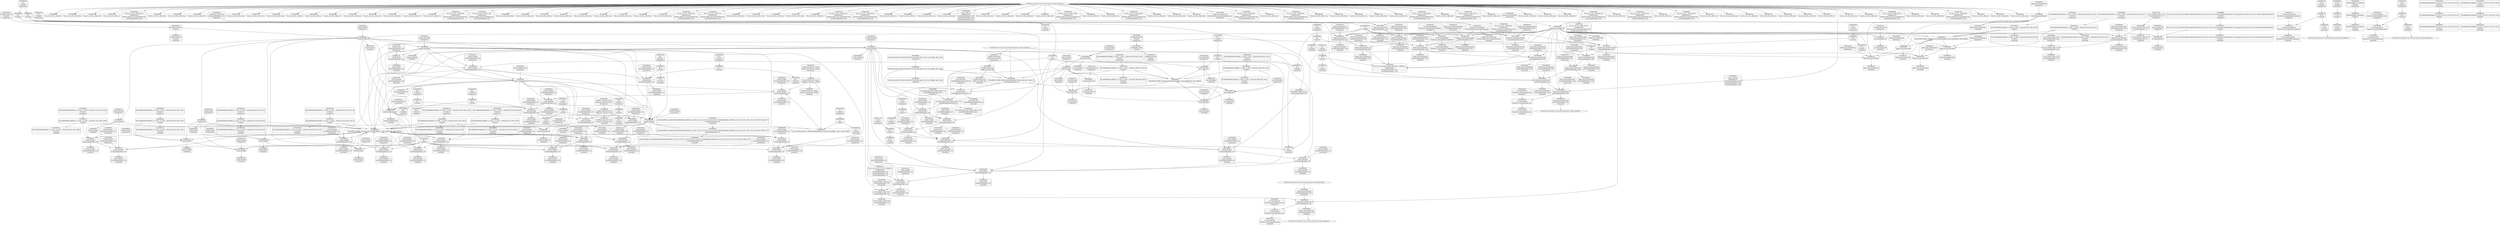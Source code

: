digraph {
	CE0x49e1000 [shape=record,shape=Mrecord,label="{CE0x49e1000|GLOBAL:current_sid|*Constant*|*SummSource*}"]
	CE0x49deeb0 [shape=record,shape=Mrecord,label="{CE0x49deeb0|_ret_i32_%tmp24,_!dbg_!27742|security/selinux/hooks.c,220}"]
	CE0x4a02860 [shape=record,shape=Mrecord,label="{CE0x4a02860|get_current:tmp2|*SummSink*}"]
	CE0x49da6f0 [shape=record,shape=Mrecord,label="{CE0x49da6f0|current_sid:tmp|*SummSink*}"]
	CE0x49c09a0 [shape=record,shape=Mrecord,label="{CE0x49c09a0|avc_has_perm:requested|Function::avc_has_perm&Arg::requested::|*SummSink*}"]
	CE0x49d74b0 [shape=record,shape=Mrecord,label="{CE0x49d74b0|selinux_sem_associate:tmp3|*SummSource*}"]
	CE0x49d5280 [shape=record,shape=Mrecord,label="{CE0x49d5280|i64*_getelementptr_inbounds_(_11_x_i64_,_11_x_i64_*___llvm_gcov_ctr125,_i64_0,_i64_6)|*Constant*}"]
	CE0x49e1a10 [shape=record,shape=Mrecord,label="{CE0x49e1a10|current_sid:call|security/selinux/hooks.c,218}"]
	CE0x49e8e40 [shape=record,shape=Mrecord,label="{CE0x49e8e40|get_current:entry|*SummSource*}"]
	CE0x4a04d30 [shape=record,shape=Mrecord,label="{CE0x4a04d30|current_sid:tmp11|security/selinux/hooks.c,218|*SummSource*}"]
	CE0x42b0fe0 [shape=record,shape=Mrecord,label="{CE0x42b0fe0|80:_i32,_112:_i8*,_:_CRE_76,80_|*MultipleSource*|Function::selinux_sem_associate&Arg::sma::|security/selinux/hooks.c,5419}"]
	CE0x49c0b70 [shape=record,shape=Mrecord,label="{CE0x49c0b70|avc_has_perm:requested|Function::avc_has_perm&Arg::requested::}"]
	CE0x49de400 [shape=record,shape=Mrecord,label="{CE0x49de400|selinux_sem_associate:tmp2|*SummSource*}"]
	CE0x49ceb60 [shape=record,shape=Mrecord,label="{CE0x49ceb60|0:_i8,_8:_i32,_24:_%struct.selinux_audit_data*,_:_SCMRE_0,1_|*MultipleSource*|security/selinux/hooks.c,5421|security/selinux/hooks.c, 5416}"]
	CE0x49ca8d0 [shape=record,shape=Mrecord,label="{CE0x49ca8d0|get_current:tmp1}"]
	CE0x49c0b00 [shape=record,shape=Mrecord,label="{CE0x49c0b00|_ret_i32_%retval.0,_!dbg_!27728|security/selinux/avc.c,775}"]
	CE0x49d3a40 [shape=record,shape=Mrecord,label="{CE0x49d3a40|4:_i32,_:_CRE_4,8_|*MultipleSource*|security/selinux/hooks.c,5424|security/selinux/hooks.c,5419|security/selinux/hooks.c,5419}"]
	CE0x49d7360 [shape=record,shape=Mrecord,label="{CE0x49d7360|current_sid:land.lhs.true2|*SummSource*}"]
	CE0x4a049a0 [shape=record,shape=Mrecord,label="{CE0x4a049a0|current_sid:tmp10|security/selinux/hooks.c,218|*SummSink*}"]
	"CONST[source:0(mediator),value:2(dynamic)][purpose:{subject}][SrcIdx:4]"
	CE0x49da120 [shape=record,shape=Mrecord,label="{CE0x49da120|80:_i32,_112:_i8*,_:_CRE_14,15_}"]
	CE0x49cd960 [shape=record,shape=Mrecord,label="{CE0x49cd960|i32_78|*Constant*}"]
	CE0x49b9540 [shape=record,shape=Mrecord,label="{CE0x49b9540|current_sid:if.then|*SummSink*}"]
	CE0x49d5150 [shape=record,shape=Mrecord,label="{CE0x49d5150|current_sid:tmp12|security/selinux/hooks.c,218|*SummSink*}"]
	CE0x49ce900 [shape=record,shape=Mrecord,label="{CE0x49ce900|selinux_sem_associate:tmp4|security/selinux/hooks.c,5419|*SummSink*}"]
	CE0x49c5ff0 [shape=record,shape=Mrecord,label="{CE0x49c5ff0|current_sid:tmp13|security/selinux/hooks.c,218|*SummSource*}"]
	CE0x49e3a90 [shape=record,shape=Mrecord,label="{CE0x49e3a90|avc_has_perm:tsid|Function::avc_has_perm&Arg::tsid::|*SummSource*}"]
	CE0x49c3ba0 [shape=record,shape=Mrecord,label="{CE0x49c3ba0|80:_i32,_112:_i8*,_:_CRE_88,92_|*MultipleSource*|Function::selinux_sem_associate&Arg::sma::|security/selinux/hooks.c,5419}"]
	CE0x49db480 [shape=record,shape=Mrecord,label="{CE0x49db480|80:_i32,_112:_i8*,_:_CRE_27,28_}"]
	CE0x49e2e40 [shape=record,shape=Mrecord,label="{CE0x49e2e40|i32_3|*Constant*|*SummSink*}"]
	CE0x49d2940 [shape=record,shape=Mrecord,label="{CE0x49d2940|selinux_sem_associate:u|security/selinux/hooks.c,5422|*SummSink*}"]
	CE0x4a1c2e0 [shape=record,shape=Mrecord,label="{CE0x4a1c2e0|get_current:tmp4|./arch/x86/include/asm/current.h,14}"]
	"CONST[source:0(mediator),value:2(dynamic)][purpose:{object}][SnkIdx:1]"
	CE0x49c1580 [shape=record,shape=Mrecord,label="{CE0x49c1580|current_sid:bb|*SummSource*}"]
	CE0x49d7840 [shape=record,shape=Mrecord,label="{CE0x49d7840|80:_i32,_112:_i8*,_:_CRE_64,65_}"]
	CE0x49e36c0 [shape=record,shape=Mrecord,label="{CE0x49e36c0|avc_has_perm:entry|*SummSource*}"]
	CE0x49dcdb0 [shape=record,shape=Mrecord,label="{CE0x49dcdb0|80:_i32,_112:_i8*,_:_CRE_51,52_}"]
	CE0x49d7740 [shape=record,shape=Mrecord,label="{CE0x49d7740|80:_i32,_112:_i8*,_:_CRE_63,64_}"]
	CE0x49d1ab0 [shape=record,shape=Mrecord,label="{CE0x49d1ab0|i32_218|*Constant*|*SummSink*}"]
	CE0x49e0db0 [shape=record,shape=Mrecord,label="{CE0x49e0db0|selinux_sem_associate:call|security/selinux/hooks.c,5417|*SummSink*}"]
	CE0x67669d0 [shape=record,shape=Mrecord,label="{CE0x67669d0|80:_i32,_112:_i8*,_:_CRE_37,38_}"]
	CE0x4a11680 [shape=record,shape=Mrecord,label="{CE0x4a11680|current_sid:tmp21|security/selinux/hooks.c,218|*SummSink*}"]
	CE0x49e05a0 [shape=record,shape=Mrecord,label="{CE0x49e05a0|80:_i32,_112:_i8*,_:_CRE_188,192_|*MultipleSource*|Function::selinux_sem_associate&Arg::sma::|security/selinux/hooks.c,5419}"]
	CE0x49bc600 [shape=record,shape=Mrecord,label="{CE0x49bc600|80:_i32,_112:_i8*,_:_CRE_80,84_|*MultipleSource*|Function::selinux_sem_associate&Arg::sma::|security/selinux/hooks.c,5419}"]
	CE0x49ce760 [shape=record,shape=Mrecord,label="{CE0x49ce760|selinux_sem_associate:security|security/selinux/hooks.c,5419}"]
	CE0x4a0b510 [shape=record,shape=Mrecord,label="{CE0x4a0b510|current_sid:land.lhs.true|*SummSink*}"]
	CE0x49d6b00 [shape=record,shape=Mrecord,label="{CE0x49d6b00|GLOBAL:current_task|Global_var:current_task}"]
	CE0x49c9630 [shape=record,shape=Mrecord,label="{CE0x49c9630|80:_i32,_112:_i8*,_:_CRE_59,60_}"]
	CE0x49ca5c0 [shape=record,shape=Mrecord,label="{CE0x49ca5c0|_call_void_mcount()_#3}"]
	CE0x49ea350 [shape=record,shape=Mrecord,label="{CE0x49ea350|current_sid:tmp15|security/selinux/hooks.c,218|*SummSink*}"]
	CE0x49e94f0 [shape=record,shape=Mrecord,label="{CE0x49e94f0|i64*_getelementptr_inbounds_(_11_x_i64_,_11_x_i64_*___llvm_gcov_ctr125,_i64_0,_i64_0)|*Constant*|*SummSink*}"]
	CE0x49e37c0 [shape=record,shape=Mrecord,label="{CE0x49e37c0|avc_has_perm:entry|*SummSink*}"]
	CE0x49cd740 [shape=record,shape=Mrecord,label="{CE0x49cd740|80:_i32,_112:_i8*,_:_CRE_144,152_|*MultipleSource*|Function::selinux_sem_associate&Arg::sma::|security/selinux/hooks.c,5419}"]
	CE0x49f18f0 [shape=record,shape=Mrecord,label="{CE0x49f18f0|current_sid:tmp19|security/selinux/hooks.c,218|*SummSink*}"]
	CE0x49d1070 [shape=record,shape=Mrecord,label="{CE0x49d1070|i32_(i32,_i32,_i16,_i32,_%struct.common_audit_data*)*_bitcast_(i32_(i32,_i32,_i16,_i32,_%struct.common_audit_data.495*)*_avc_has_perm_to_i32_(i32,_i32,_i16,_i32,_%struct.common_audit_data*)*)|*Constant*|*SummSink*}"]
	CE0x49da210 [shape=record,shape=Mrecord,label="{CE0x49da210|80:_i32,_112:_i8*,_:_CRE_15,16_}"]
	CE0x49e9b30 [shape=record,shape=Mrecord,label="{CE0x49e9b30|current_sid:tmp2|*SummSource*}"]
	CE0x4a20230 [shape=record,shape=Mrecord,label="{CE0x4a20230|i64_1|*Constant*}"]
	CE0x49e9db0 [shape=record,shape=Mrecord,label="{CE0x49e9db0|current_sid:tmp3}"]
	CE0x4a06ee0 [shape=record,shape=Mrecord,label="{CE0x4a06ee0|GLOBAL:__llvm_gcov_ctr125|Global_var:__llvm_gcov_ctr125|*SummSource*}"]
	CE0x49beee0 [shape=record,shape=Mrecord,label="{CE0x49beee0|current_sid:tobool1|security/selinux/hooks.c,218|*SummSource*}"]
	CE0x49f0c50 [shape=record,shape=Mrecord,label="{CE0x49f0c50|current_sid:tmp18|security/selinux/hooks.c,218}"]
	CE0x49c2a30 [shape=record,shape=Mrecord,label="{CE0x49c2a30|80:_i32,_112:_i8*,_:_CRE_30,31_}"]
	CE0x49dcc80 [shape=record,shape=Mrecord,label="{CE0x49dcc80|80:_i32,_112:_i8*,_:_CRE_50,51_}"]
	CE0x67668e0 [shape=record,shape=Mrecord,label="{CE0x67668e0|80:_i32,_112:_i8*,_:_CRE_36,37_}"]
	CE0x4a10330 [shape=record,shape=Mrecord,label="{CE0x4a10330|current_sid:tmp24|security/selinux/hooks.c,220|*SummSink*}"]
	CE0x49f0f70 [shape=record,shape=Mrecord,label="{CE0x49f0f70|current_sid:tmp18|security/selinux/hooks.c,218|*SummSink*}"]
	CE0x4a04ad0 [shape=record,shape=Mrecord,label="{CE0x4a04ad0|current_sid:tmp11|security/selinux/hooks.c,218}"]
	CE0x4a0bc00 [shape=record,shape=Mrecord,label="{CE0x4a0bc00|current_sid:do.body|*SummSource*}"]
	CE0x49dd500 [shape=record,shape=Mrecord,label="{CE0x49dd500|i32_0|*Constant*}"]
	CE0x49bea40 [shape=record,shape=Mrecord,label="{CE0x49bea40|i64*_getelementptr_inbounds_(_11_x_i64_,_11_x_i64_*___llvm_gcov_ctr125,_i64_0,_i64_8)|*Constant*}"]
	CE0x49b1110 [shape=record,shape=Mrecord,label="{CE0x49b1110|i8_4|*Constant*|*SummSource*}"]
	CE0x4a10790 [shape=record,shape=Mrecord,label="{CE0x4a10790|i64*_getelementptr_inbounds_(_2_x_i64_,_2_x_i64_*___llvm_gcov_ctr98,_i64_0,_i64_0)|*Constant*}"]
	CE0x49b13a0 [shape=record,shape=Mrecord,label="{CE0x49b13a0|selinux_sem_associate:sem_perm1|security/selinux/hooks.c,5422}"]
	CE0x49e9600 [shape=record,shape=Mrecord,label="{CE0x49e9600|COLLAPSED:_GCMRE___llvm_gcov_ctr125_internal_global_11_x_i64_zeroinitializer:_elem_0:default:}"]
	CE0x49be800 [shape=record,shape=Mrecord,label="{CE0x49be800|i64*_getelementptr_inbounds_(_11_x_i64_,_11_x_i64_*___llvm_gcov_ctr125,_i64_0,_i64_8)|*Constant*|*SummSink*}"]
	CE0x4a33c70 [shape=record,shape=Mrecord,label="{CE0x4a33c70|get_current:tmp3|*SummSink*}"]
	CE0x4a05920 [shape=record,shape=Mrecord,label="{CE0x4a05920|current_sid:tmp9|security/selinux/hooks.c,218|*SummSink*}"]
	CE0x49d75b0 [shape=record,shape=Mrecord,label="{CE0x49d75b0|selinux_sem_associate:tmp3|*SummSink*}"]
	CE0x5d9ccb0 [shape=record,shape=Mrecord,label="{CE0x5d9ccb0|selinux_sem_associate:sem_perm|security/selinux/hooks.c,5419|*SummSource*}"]
	CE0x49bcfe0 [shape=record,shape=Mrecord,label="{CE0x49bcfe0|selinux_sem_associate:tmp}"]
	CE0x49cd3c0 [shape=record,shape=Mrecord,label="{CE0x49cd3c0|80:_i32,_112:_i8*,_:_CRE_128,136_|*MultipleSource*|Function::selinux_sem_associate&Arg::sma::|security/selinux/hooks.c,5419}"]
	CE0x49c66c0 [shape=record,shape=Mrecord,label="{CE0x49c66c0|80:_i32,_112:_i8*,_:_CRE_10,11_}"]
	CE0x49bc9a0 [shape=record,shape=Mrecord,label="{CE0x49bc9a0|selinux_sem_associate:tmp1|*SummSource*}"]
	CE0x4a0b840 [shape=record,shape=Mrecord,label="{CE0x4a0b840|get_current:tmp4|./arch/x86/include/asm/current.h,14|*SummSink*}"]
	CE0x49cd210 [shape=record,shape=Mrecord,label="{CE0x49cd210|80:_i32,_112:_i8*,_:_CRE_120,128_|*MultipleSource*|Function::selinux_sem_associate&Arg::sma::|security/selinux/hooks.c,5419}"]
	CE0x49e8710 [shape=record,shape=Mrecord,label="{CE0x49e8710|current_sid:call4|security/selinux/hooks.c,218|*SummSink*}"]
	CE0x42b1140 [shape=record,shape=Mrecord,label="{CE0x42b1140|80:_i32,_112:_i8*,_:_CRE_12,13_}"]
	CE0x49e30b0 [shape=record,shape=Mrecord,label="{CE0x49e30b0|selinux_sem_associate:call3|security/selinux/hooks.c,5424|*SummSink*}"]
	CE0x49b1a10 [shape=record,shape=Mrecord,label="{CE0x49b1a10|selinux_sem_associate:key|security/selinux/hooks.c,5422|*SummSource*}"]
	CE0x4a11e10 [shape=record,shape=Mrecord,label="{CE0x4a11e10|current_sid:tmp5|security/selinux/hooks.c,218|*SummSink*}"]
	CE0x49dff10 [shape=record,shape=Mrecord,label="{CE0x49dff10|80:_i32,_112:_i8*,_:_CRE_160,168_|*MultipleSource*|Function::selinux_sem_associate&Arg::sma::|security/selinux/hooks.c,5419}"]
	CE0x49f1880 [shape=record,shape=Mrecord,label="{CE0x49f1880|i64*_getelementptr_inbounds_(_11_x_i64_,_11_x_i64_*___llvm_gcov_ctr125,_i64_0,_i64_10)|*Constant*|*SummSink*}"]
	CE0x49c6060 [shape=record,shape=Mrecord,label="{CE0x49c6060|current_sid:tmp13|security/selinux/hooks.c,218|*SummSink*}"]
	CE0x4a0cd30 [shape=record,shape=Mrecord,label="{CE0x4a0cd30|i64_0|*Constant*}"]
	CE0x4a0b470 [shape=record,shape=Mrecord,label="{CE0x4a0b470|current_sid:land.lhs.true|*SummSource*}"]
	CE0x4a04480 [shape=record,shape=Mrecord,label="{CE0x4a04480|current_sid:call4|security/selinux/hooks.c,218|*SummSource*}"]
	CE0x4a0bd90 [shape=record,shape=Mrecord,label="{CE0x4a0bd90|current_sid:do.end}"]
	CE0x42b1050 [shape=record,shape=Mrecord,label="{CE0x42b1050|80:_i32,_112:_i8*,_:_CRE_11,12_}"]
	CE0x49cfec0 [shape=record,shape=Mrecord,label="{CE0x49cfec0|80:_i32,_112:_i8*,_:_CRE_43,44_}"]
	CE0x49e9ba0 [shape=record,shape=Mrecord,label="{CE0x49e9ba0|current_sid:tmp2|*SummSink*}"]
	CE0x49d27f0 [shape=record,shape=Mrecord,label="{CE0x49d27f0|selinux_sem_associate:u|security/selinux/hooks.c,5422|*SummSource*}"]
	CE0x49bad30 [shape=record,shape=Mrecord,label="{CE0x49bad30|selinux_sem_associate:entry}"]
	CE0x49d12b0 [shape=record,shape=Mrecord,label="{CE0x49d12b0|GLOBAL:lockdep_rcu_suspicious|*Constant*|*SummSource*}"]
	CE0x4a0c510 [shape=record,shape=Mrecord,label="{CE0x4a0c510|0:_i32,_4:_i32,_8:_i32,_12:_i32,_:_CMRE_4,8_|*MultipleSource*|security/selinux/hooks.c,218|security/selinux/hooks.c,218|security/selinux/hooks.c,220}"]
	CE0x49c9760 [shape=record,shape=Mrecord,label="{CE0x49c9760|80:_i32,_112:_i8*,_:_CRE_60,61_}"]
	CE0x49b9750 [shape=record,shape=Mrecord,label="{CE0x49b9750|80:_i32,_112:_i8*,_:_CRE_7,8_}"]
	CE0x49c9db0 [shape=record,shape=Mrecord,label="{CE0x49c9db0|80:_i32,_112:_i8*,_:_CRE_46,47_}"]
	CE0x49d6d20 [shape=record,shape=Mrecord,label="{CE0x49d6d20|current_sid:do.end|*SummSink*}"]
	CE0x4a0b620 [shape=record,shape=Mrecord,label="{CE0x4a0b620|i64*_getelementptr_inbounds_(_11_x_i64_,_11_x_i64_*___llvm_gcov_ctr125,_i64_0,_i64_0)|*Constant*}"]
	CE0x4a0d830 [shape=record,shape=Mrecord,label="{CE0x4a0d830|COLLAPSED:_CMRE:_elem_0::|security/selinux/hooks.c,218}"]
	CE0x6766700 [shape=record,shape=Mrecord,label="{CE0x6766700|80:_i32,_112:_i8*,_:_CRE_34,35_}"]
	CE0x49ce6f0 [shape=record,shape=Mrecord,label="{CE0x49ce6f0|selinux_sem_associate:security|security/selinux/hooks.c,5419|*SummSource*}"]
	CE0x4a0a6c0 [shape=record,shape=Mrecord,label="{CE0x4a0a6c0|current_sid:tmp15|security/selinux/hooks.c,218|*SummSource*}"]
	CE0x49d9b00 [shape=record,shape=Mrecord,label="{CE0x49d9b00|selinux_sem_associate:call|security/selinux/hooks.c,5417}"]
	CE0x49cf6c0 [shape=record,shape=Mrecord,label="{CE0x49cf6c0|80:_i32,_112:_i8*,_:_CRE_4,5_}"]
	CE0x49d4fd0 [shape=record,shape=Mrecord,label="{CE0x49d4fd0|current_sid:tmp12|security/selinux/hooks.c,218|*SummSource*}"]
	CE0x49cc9a0 [shape=record,shape=Mrecord,label="{CE0x49cc9a0|i32_1|*Constant*|*SummSink*}"]
	CE0x49c2c10 [shape=record,shape=Mrecord,label="{CE0x49c2c10|80:_i32,_112:_i8*,_:_CRE_32,33_}"]
	CE0x49b18e0 [shape=record,shape=Mrecord,label="{CE0x49b18e0|selinux_sem_associate:u|security/selinux/hooks.c,5422}"]
	CE0x49c5010 [shape=record,shape=Mrecord,label="{CE0x49c5010|current_sid:tmp1|*SummSource*}"]
	CE0x4a05850 [shape=record,shape=Mrecord,label="{CE0x4a05850|current_sid:tmp9|security/selinux/hooks.c,218|*SummSource*}"]
	CE0x4a0d230 [shape=record,shape=Mrecord,label="{CE0x4a0d230|current_sid:tmp21|security/selinux/hooks.c,218}"]
	CE0x4a104e0 [shape=record,shape=Mrecord,label="{CE0x4a104e0|get_current:bb|*SummSource*}"]
	CE0x49e4b20 [shape=record,shape=Mrecord,label="{CE0x49e4b20|current_sid:tobool|security/selinux/hooks.c,218}"]
	CE0x4a2e6c0 [shape=record,shape=Mrecord,label="{CE0x4a2e6c0|get_current:tmp}"]
	CE0x49c4f30 [shape=record,shape=Mrecord,label="{CE0x49c4f30|i64_1|*Constant*}"]
	CE0x49ca3b0 [shape=record,shape=Mrecord,label="{CE0x49ca3b0|selinux_sem_associate:call|security/selinux/hooks.c,5417|*SummSource*}"]
	CE0x4a46250 [shape=record,shape=Mrecord,label="{CE0x4a46250|GLOBAL:current_task|Global_var:current_task|*SummSource*}"]
	CE0x49c88b0 [shape=record,shape=Mrecord,label="{CE0x49c88b0|_ret_%struct.task_struct*_%tmp4,_!dbg_!27714|./arch/x86/include/asm/current.h,14|*SummSource*}"]
	CE0x4a054d0 [shape=record,shape=Mrecord,label="{CE0x4a054d0|current_sid:tmp10|security/selinux/hooks.c,218}"]
	CE0x49d8d90 [shape=record,shape=Mrecord,label="{CE0x49d8d90|i32_10|*Constant*}"]
	CE0x49dcb90 [shape=record,shape=Mrecord,label="{CE0x49dcb90|80:_i32,_112:_i8*,_:_CRE_49,50_}"]
	CE0x49f0390 [shape=record,shape=Mrecord,label="{CE0x49f0390|i64*_getelementptr_inbounds_(_11_x_i64_,_11_x_i64_*___llvm_gcov_ctr125,_i64_0,_i64_9)|*Constant*|*SummSource*}"]
	CE0x49cd5a0 [shape=record,shape=Mrecord,label="{CE0x49cd5a0|80:_i32,_112:_i8*,_:_CRE_136,144_|*MultipleSource*|Function::selinux_sem_associate&Arg::sma::|security/selinux/hooks.c,5419}"]
	CE0x49e4520 [shape=record,shape=Mrecord,label="{CE0x49e4520|avc_has_perm:ssid|Function::avc_has_perm&Arg::ssid::|*SummSink*}"]
	CE0x49b92a0 [shape=record,shape=Mrecord,label="{CE0x49b92a0|current_sid:land.lhs.true2|*SummSink*}"]
	CE0x4a01ac0 [shape=record,shape=Mrecord,label="{CE0x4a01ac0|current_sid:tobool|security/selinux/hooks.c,218|*SummSource*}"]
	CE0x49cdb60 [shape=record,shape=Mrecord,label="{CE0x49cdb60|current_sid:cred|security/selinux/hooks.c,218}"]
	CE0x49c00e0 [shape=record,shape=Mrecord,label="{CE0x49c00e0|i16_25|*Constant*|*SummSink*}"]
	CE0x4a04eb0 [shape=record,shape=Mrecord,label="{CE0x4a04eb0|current_sid:tmp11|security/selinux/hooks.c,218|*SummSink*}"]
	"CONST[source:0(mediator),value:2(dynamic)][purpose:{subject}][SnkIdx:0]"
	CE0x4a0d9a0 [shape=record,shape=Mrecord,label="{CE0x4a0d9a0|current_sid:security|security/selinux/hooks.c,218}"]
	CE0x52d3930 [shape=record,shape=Mrecord,label="{CE0x52d3930|selinux_sem_associate:sem_perm|security/selinux/hooks.c,5419}"]
	CE0x4a0e1c0 [shape=record,shape=Mrecord,label="{CE0x4a0e1c0|current_sid:tmp22|security/selinux/hooks.c,218|*SummSink*}"]
	CE0x4a0ddd0 [shape=record,shape=Mrecord,label="{CE0x4a0ddd0|current_sid:tmp22|security/selinux/hooks.c,218}"]
	CE0x49eb080 [shape=record,shape=Mrecord,label="{CE0x49eb080|_call_void_lockdep_rcu_suspicious(i8*_getelementptr_inbounds_(_25_x_i8_,_25_x_i8_*_.str3,_i32_0,_i32_0),_i32_218,_i8*_getelementptr_inbounds_(_45_x_i8_,_45_x_i8_*_.str12,_i32_0,_i32_0))_#10,_!dbg_!27727|security/selinux/hooks.c,218|*SummSource*}"]
	CE0x49bada0 [shape=record,shape=Mrecord,label="{CE0x49bada0|selinux_sem_associate:bb}"]
	CE0x49db570 [shape=record,shape=Mrecord,label="{CE0x49db570|80:_i32,_112:_i8*,_:_CRE_28,29_}"]
	CE0x49d7d00 [shape=record,shape=Mrecord,label="{CE0x49d7d00|i64*_getelementptr_inbounds_(_2_x_i64_,_2_x_i64_*___llvm_gcov_ctr319,_i64_0,_i64_0)|*Constant*|*SummSink*}"]
	CE0x49decb0 [shape=record,shape=Mrecord,label="{CE0x49decb0|GLOBAL:current_sid|*Constant*|*SummSink*}"]
	CE0x49ca940 [shape=record,shape=Mrecord,label="{CE0x49ca940|get_current:tmp1|*SummSource*}"]
	CE0x4a10660 [shape=record,shape=Mrecord,label="{CE0x4a10660|get_current:bb|*SummSink*}"]
	CE0x49cf2c0 [shape=record,shape=Mrecord,label="{CE0x49cf2c0|current_sid:tmp7|security/selinux/hooks.c,218|*SummSink*}"]
	CE0x49cfb10 [shape=record,shape=Mrecord,label="{CE0x49cfb10|current_sid:tmp8|security/selinux/hooks.c,218}"]
	CE0x49bdad0 [shape=record,shape=Mrecord,label="{CE0x49bdad0|_ret_i32_%call3,_!dbg_!27729|security/selinux/hooks.c,5424|*SummSink*}"]
	CE0x4a0b900 [shape=record,shape=Mrecord,label="{CE0x4a0b900|%struct.task_struct*_(%struct.task_struct**)*_asm_movq_%gs:$_1:P_,$0_,_r,im,_dirflag_,_fpsr_,_flags_}"]
	CE0x49d7970 [shape=record,shape=Mrecord,label="{CE0x49d7970|80:_i32,_112:_i8*,_:_CRE_65,66_}"]
	CE0x4a33d30 [shape=record,shape=Mrecord,label="{CE0x4a33d30|_call_void_mcount()_#3}"]
	CE0x49d3330 [shape=record,shape=Mrecord,label="{CE0x49d3330|selinux_sem_associate:sid2|security/selinux/hooks.c,5424|*SummSource*}"]
	CE0x4a06280 [shape=record,shape=Mrecord,label="{CE0x4a06280|current_sid:tmp5|security/selinux/hooks.c,218|*SummSource*}"]
	CE0x52d39f0 [shape=record,shape=Mrecord,label="{CE0x52d39f0|selinux_sem_associate:sma|Function::selinux_sem_associate&Arg::sma::|*SummSource*}"]
	CE0x4a0d4e0 [shape=record,shape=Mrecord,label="{CE0x4a0d4e0|i32_22|*Constant*}"]
	CE0x49c3e70 [shape=record,shape=Mrecord,label="{CE0x49c3e70|80:_i32,_112:_i8*,_:_CRE_96,100_|*MultipleSource*|Function::selinux_sem_associate&Arg::sma::|security/selinux/hooks.c,5419}"]
	CE0x4a05750 [shape=record,shape=Mrecord,label="{CE0x4a05750|current_sid:tmp9|security/selinux/hooks.c,218}"]
	CE0x4a0e0c0 [shape=record,shape=Mrecord,label="{CE0x4a0e0c0|current_sid:tmp23|security/selinux/hooks.c,218}"]
	CE0x4a0e3e0 [shape=record,shape=Mrecord,label="{CE0x4a0e3e0|current_sid:tmp23|security/selinux/hooks.c,218|*SummSource*}"]
	CE0x4a056b0 [shape=record,shape=Mrecord,label="{CE0x4a056b0|i64_4|*Constant*|*SummSink*}"]
	CE0x4a055e0 [shape=record,shape=Mrecord,label="{CE0x4a055e0|i64_4|*Constant*|*SummSource*}"]
	CE0x49f09c0 [shape=record,shape=Mrecord,label="{CE0x49f09c0|current_sid:tmp17|security/selinux/hooks.c,218|*SummSink*}"]
	CE0x49dd0a0 [shape=record,shape=Mrecord,label="{CE0x49dd0a0|current_sid:call|security/selinux/hooks.c,218|*SummSink*}"]
	CE0x49cda40 [shape=record,shape=Mrecord,label="{CE0x49cda40|i32_78|*Constant*|*SummSource*}"]
	CE0x49c9be0 [shape=record,shape=Mrecord,label="{CE0x49c9be0|i64*_getelementptr_inbounds_(_2_x_i64_,_2_x_i64_*___llvm_gcov_ctr98,_i64_0,_i64_1)|*Constant*|*SummSource*}"]
	CE0x4a06ad0 [shape=record,shape=Mrecord,label="{CE0x4a06ad0|current_sid:tmp4|security/selinux/hooks.c,218|*SummSink*}"]
	CE0x49c7940 [shape=record,shape=Mrecord,label="{CE0x49c7940|_ret_i32_%tmp24,_!dbg_!27742|security/selinux/hooks.c,220|*SummSource*}"]
	CE0x49f01c0 [shape=record,shape=Mrecord,label="{CE0x49f01c0|i64*_getelementptr_inbounds_(_11_x_i64_,_11_x_i64_*___llvm_gcov_ctr125,_i64_0,_i64_9)|*Constant*}"]
	CE0x49b1b90 [shape=record,shape=Mrecord,label="{CE0x49b1b90|selinux_sem_associate:tmp6|security/selinux/hooks.c,5422}"]
	CE0x49cf5c0 [shape=record,shape=Mrecord,label="{CE0x49cf5c0|80:_i32,_112:_i8*,_:_CRE_3,4_}"]
	"CONST[source:0(mediator),value:2(dynamic)][purpose:{object}][SnkIdx:2]"
	CE0x49e8c00 [shape=record,shape=Mrecord,label="{CE0x49e8c00|GLOBAL:get_current|*Constant*|*SummSink*}"]
	CE0x49d7aa0 [shape=record,shape=Mrecord,label="{CE0x49d7aa0|80:_i32,_112:_i8*,_:_CRE_66,67_}"]
	CE0x49e1c90 [shape=record,shape=Mrecord,label="{CE0x49e1c90|i64_1|*Constant*}"]
	CE0x4a33b70 [shape=record,shape=Mrecord,label="{CE0x4a33b70|get_current:tmp3|*SummSource*}"]
	CE0x49ddce0 [shape=record,shape=Mrecord,label="{CE0x49ddce0|80:_i32,_112:_i8*,_:_CRE_40,41_}"]
	CE0x49eb0f0 [shape=record,shape=Mrecord,label="{CE0x49eb0f0|_call_void_lockdep_rcu_suspicious(i8*_getelementptr_inbounds_(_25_x_i8_,_25_x_i8_*_.str3,_i32_0,_i32_0),_i32_218,_i8*_getelementptr_inbounds_(_45_x_i8_,_45_x_i8_*_.str12,_i32_0,_i32_0))_#10,_!dbg_!27727|security/selinux/hooks.c,218|*SummSink*}"]
	CE0x5d9cc40 [shape=record,shape=Mrecord,label="{CE0x5d9cc40|selinux_sem_associate:sma|Function::selinux_sem_associate&Arg::sma::|*SummSink*}"]
	CE0x49b1870 [shape=record,shape=Mrecord,label="{CE0x49b1870|selinux_sem_associate:ipc_id|security/selinux/hooks.c,5422}"]
	CE0x49f1c80 [shape=record,shape=Mrecord,label="{CE0x49f1c80|current_sid:tmp20|security/selinux/hooks.c,218|*SummSink*}"]
	CE0x49b9840 [shape=record,shape=Mrecord,label="{CE0x49b9840|80:_i32,_112:_i8*,_:_CRE_8,9_}"]
	CE0x49ddb00 [shape=record,shape=Mrecord,label="{CE0x49ddb00|80:_i32,_112:_i8*,_:_CRE_38,39_}"]
	CE0x49e8d90 [shape=record,shape=Mrecord,label="{CE0x49e8d90|get_current:entry}"]
	CE0x4a06180 [shape=record,shape=Mrecord,label="{CE0x4a06180|current_sid:tmp5|security/selinux/hooks.c,218}"]
	CE0x49f1960 [shape=record,shape=Mrecord,label="{CE0x49f1960|current_sid:tmp20|security/selinux/hooks.c,218}"]
	CE0x49bd050 [shape=record,shape=Mrecord,label="{CE0x49bd050|COLLAPSED:_GCMRE___llvm_gcov_ctr319_internal_global_2_x_i64_zeroinitializer:_elem_0:default:}"]
	CE0x49c7760 [shape=record,shape=Mrecord,label="{CE0x49c7760|current_sid:entry|*SummSink*}"]
	CE0x49d7bd0 [shape=record,shape=Mrecord,label="{CE0x49d7bd0|80:_i32,_112:_i8*,_:_CRE_67,68_}"]
	CE0x6076f00 [shape=record,shape=Mrecord,label="{CE0x6076f00|80:_i32,_112:_i8*,_:_CRE_1,2_}"]
	CE0x49d3cc0 [shape=record,shape=Mrecord,label="{CE0x49d3cc0|selinux_sem_associate:call3|security/selinux/hooks.c,5424}"]
	CE0x49c62f0 [shape=record,shape=Mrecord,label="{CE0x49c62f0|current_sid:tmp14|security/selinux/hooks.c,218}"]
	CE0x49f17d0 [shape=record,shape=Mrecord,label="{CE0x49f17d0|i64*_getelementptr_inbounds_(_11_x_i64_,_11_x_i64_*___llvm_gcov_ctr125,_i64_0,_i64_10)|*Constant*|*SummSource*}"]
	CE0x49cea60 [shape=record,shape=Mrecord,label="{CE0x49cea60|selinux_sem_associate:tmp5|security/selinux/hooks.c,5419}"]
	CE0x4a06010 [shape=record,shape=Mrecord,label="{CE0x4a06010|current_sid:tmp6|security/selinux/hooks.c,218}"]
	CE0x49cf3f0 [shape=record,shape=Mrecord,label="{CE0x49cf3f0|GLOBAL:current_sid.__warned|Global_var:current_sid.__warned}"]
	CE0x4a062f0 [shape=record,shape=Mrecord,label="{CE0x4a062f0|current_sid:tmp6|security/selinux/hooks.c,218|*SummSink*}"]
	CE0x49cad40 [shape=record,shape=Mrecord,label="{CE0x49cad40|i64*_getelementptr_inbounds_(_2_x_i64_,_2_x_i64_*___llvm_gcov_ctr98,_i64_0,_i64_1)|*Constant*}"]
	CE0x49d3fb0 [shape=record,shape=Mrecord,label="{CE0x49d3fb0|selinux_sem_associate:tmp7|security/selinux/hooks.c,5424|*SummSource*}"]
	CE0x49bcc70 [shape=record,shape=Mrecord,label="{CE0x49bcc70|selinux_sem_associate:tmp1}"]
	CE0x49ba530 [shape=record,shape=Mrecord,label="{CE0x49ba530|selinux_sem_associate:ad|security/selinux/hooks.c, 5416|*SummSource*}"]
	CE0x49deda0 [shape=record,shape=Mrecord,label="{CE0x49deda0|current_sid:entry}"]
	CE0x49be380 [shape=record,shape=Mrecord,label="{CE0x49be380|i1_true|*Constant*}"]
	CE0x49bd530 [shape=record,shape=Mrecord,label="{CE0x49bd530|selinux_sem_associate:entry|*SummSource*}"]
	CE0x4a0cea0 [shape=record,shape=Mrecord,label="{CE0x4a0cea0|i64_3|*Constant*|*SummSink*}"]
	CE0x49c0750 [shape=record,shape=Mrecord,label="{CE0x49c0750|i32_64|*Constant*|*SummSource*}"]
	CE0x49e0130 [shape=record,shape=Mrecord,label="{CE0x49e0130|80:_i32,_112:_i8*,_:_CRE_168,176_|*MultipleSource*|Function::selinux_sem_associate&Arg::sma::|security/selinux/hooks.c,5419}"]
	CE0x49cf860 [shape=record,shape=Mrecord,label="{CE0x49cf860|GLOBAL:current_sid.__warned|Global_var:current_sid.__warned|*SummSource*}"]
	CE0x49d4e90 [shape=record,shape=Mrecord,label="{CE0x49d4e90|current_sid:tmp12|security/selinux/hooks.c,218}"]
	CE0x49cfda0 [shape=record,shape=Mrecord,label="{CE0x49cfda0|80:_i32,_112:_i8*,_:_CRE_42,43_}"]
	CE0x49c9b10 [shape=record,shape=Mrecord,label="{CE0x49c9b10|i64*_getelementptr_inbounds_(_2_x_i64_,_2_x_i64_*___llvm_gcov_ctr319,_i64_0,_i64_0)|*Constant*}"]
	CE0x49ce3d0 [shape=record,shape=Mrecord,label="{CE0x49ce3d0|i32_10|*Constant*|*SummSource*}"]
	CE0x49c7e50 [shape=record,shape=Mrecord,label="{CE0x49c7e50|current_sid:tmp2}"]
	CE0x49e3bc0 [shape=record,shape=Mrecord,label="{CE0x49e3bc0|avc_has_perm:tsid|Function::avc_has_perm&Arg::tsid::|*SummSink*}"]
	CE0x4a0fdc0 [shape=record,shape=Mrecord,label="{CE0x4a0fdc0|COLLAPSED:_GCMRE___llvm_gcov_ctr98_internal_global_2_x_i64_zeroinitializer:_elem_0:default:}"]
	CE0x4a0ce30 [shape=record,shape=Mrecord,label="{CE0x4a0ce30|i64_3|*Constant*|*SummSource*}"]
	CE0x49bfb00 [shape=record,shape=Mrecord,label="{CE0x49bfb00|selinux_sem_associate:sem_perm1|security/selinux/hooks.c,5422|*SummSink*}"]
	CE0x49ea750 [shape=record,shape=Mrecord,label="{CE0x49ea750|current_sid:tmp16|security/selinux/hooks.c,218|*SummSink*}"]
	CE0x49db930 [shape=record,shape=Mrecord,label="{CE0x49db930|80:_i32,_112:_i8*,_:_CRE_23,24_}"]
	CE0x49ecec0 [shape=record,shape=Mrecord,label="{CE0x49ecec0|current_sid:if.end|*SummSource*}"]
	CE0x49cee00 [shape=record,shape=Mrecord,label="{CE0x49cee00|current_sid:tmp6|security/selinux/hooks.c,218|*SummSource*}"]
	CE0x4a51370 [shape=record,shape=Mrecord,label="{CE0x4a51370|get_current:tmp|*SummSource*}"]
	CE0x49ea5d0 [shape=record,shape=Mrecord,label="{CE0x49ea5d0|current_sid:tmp16|security/selinux/hooks.c,218|*SummSource*}"]
	CE0x4a100b0 [shape=record,shape=Mrecord,label="{CE0x4a100b0|current_sid:tmp24|security/selinux/hooks.c,220}"]
	CE0x49be6d0 [shape=record,shape=Mrecord,label="{CE0x49be6d0|i1_true|*Constant*|*SummSink*}"]
	CE0x4a0c7a0 [shape=record,shape=Mrecord,label="{CE0x4a0c7a0|get_current:bb}"]
	"CONST[source:1(input),value:2(dynamic)][purpose:{object}][SrcIdx:2]"
	CE0x49c9ee0 [shape=record,shape=Mrecord,label="{CE0x49c9ee0|80:_i32,_112:_i8*,_:_CRE_47,48_}"]
	CE0x4a0cf40 [shape=record,shape=Mrecord,label="{CE0x4a0cf40|current_sid:tmp4|security/selinux/hooks.c,218}"]
	CE0x49e2250 [shape=record,shape=Mrecord,label="{CE0x49e2250|i32_0|*Constant*|*SummSource*}"]
	CE0x4a1c220 [shape=record,shape=Mrecord,label="{CE0x4a1c220|_call_void_mcount()_#3|*SummSink*}"]
	CE0x4a027f0 [shape=record,shape=Mrecord,label="{CE0x4a027f0|get_current:tmp2|*SummSource*}"]
	CE0x4a101a0 [shape=record,shape=Mrecord,label="{CE0x4a101a0|current_sid:tmp24|security/selinux/hooks.c,220|*SummSource*}"]
	CE0x4a0c1d0 [shape=record,shape=Mrecord,label="{CE0x4a0c1d0|current_sid:sid|security/selinux/hooks.c,220|*SummSource*}"]
	CE0x49f1520 [shape=record,shape=Mrecord,label="{CE0x49f1520|current_sid:tmp19|security/selinux/hooks.c,218|*SummSource*}"]
	CE0x49c2d00 [shape=record,shape=Mrecord,label="{CE0x49c2d00|80:_i32,_112:_i8*,_:_CRE_33,34_}"]
	CE0x49ecd60 [shape=record,shape=Mrecord,label="{CE0x49ecd60|current_sid:do.body|*SummSink*}"]
	CE0x49c57a0 [shape=record,shape=Mrecord,label="{CE0x49c57a0|80:_i32,_112:_i8*,_:_CRE_17,18_}"]
	CE0x49cf9e0 [shape=record,shape=Mrecord,label="{CE0x49cf9e0|GLOBAL:current_sid.__warned|Global_var:current_sid.__warned|*SummSink*}"]
	CE0x49d0a00 [shape=record,shape=Mrecord,label="{CE0x49d0a00|80:_i32,_112:_i8*,_:_CRE_53,54_}"]
	CE0x4a06a30 [shape=record,shape=Mrecord,label="{CE0x4a06a30|current_sid:tmp4|security/selinux/hooks.c,218|*SummSource*}"]
	CE0x49d8fa0 [shape=record,shape=Mrecord,label="{CE0x49d8fa0|selinux_sem_associate:tmp2}"]
	CE0x49e8840 [shape=record,shape=Mrecord,label="{CE0x49e8840|GLOBAL:get_current|*Constant*}"]
	CE0x4a117f0 [shape=record,shape=Mrecord,label="{CE0x4a117f0|i32_22|*Constant*|*SummSource*}"]
	CE0x49c27e0 [shape=record,shape=Mrecord,label="{CE0x49c27e0|i64*_getelementptr_inbounds_(_2_x_i64_,_2_x_i64_*___llvm_gcov_ctr319,_i64_0,_i64_1)|*Constant*}"]
	CE0x4a0bb00 [shape=record,shape=Mrecord,label="{CE0x4a0bb00|current_sid:do.body}"]
	CE0x49e2cb0 [shape=record,shape=Mrecord,label="{CE0x49e2cb0|selinux_sem_associate:type|security/selinux/hooks.c,5421|*SummSink*}"]
	CE0x4a05540 [shape=record,shape=Mrecord,label="{CE0x4a05540|i64_4|*Constant*}"]
	CE0x6076e90 [shape=record,shape=Mrecord,label="{CE0x6076e90|80:_i32,_112:_i8*,_:_CRE_0,1_}"]
	CE0x49ea880 [shape=record,shape=Mrecord,label="{CE0x49ea880|i8_1|*Constant*}"]
	CE0x49d6930 [shape=record,shape=Mrecord,label="{CE0x49d6930|%struct.task_struct*_(%struct.task_struct**)*_asm_movq_%gs:$_1:P_,$0_,_r,im,_dirflag_,_fpsr_,_flags_|*SummSource*}"]
	CE0x49e2fd0 [shape=record,shape=Mrecord,label="{CE0x49e2fd0|avc_has_perm:ssid|Function::avc_has_perm&Arg::ssid::}"]
	CE0x4a1c120 [shape=record,shape=Mrecord,label="{CE0x4a1c120|_call_void_mcount()_#3|*SummSource*}"]
	CE0x49c0830 [shape=record,shape=Mrecord,label="{CE0x49c0830|i32_64|*Constant*|*SummSink*}"]
	CE0x4a01cd0 [shape=record,shape=Mrecord,label="{CE0x4a01cd0|i64_2|*Constant*|*SummSource*}"]
	CE0x49e1920 [shape=record,shape=Mrecord,label="{CE0x49e1920|_call_void_mcount()_#3|*SummSink*}"]
	CE0x49f2490 [shape=record,shape=Mrecord,label="{CE0x49f2490|GLOBAL:lockdep_rcu_suspicious|*Constant*}"]
	CE0x49f13f0 [shape=record,shape=Mrecord,label="{CE0x49f13f0|i64*_getelementptr_inbounds_(_11_x_i64_,_11_x_i64_*___llvm_gcov_ctr125,_i64_0,_i64_10)|*Constant*}"]
	CE0x49efe30 [shape=record,shape=Mrecord,label="{CE0x49efe30|i8*_getelementptr_inbounds_(_45_x_i8_,_45_x_i8_*_.str12,_i32_0,_i32_0)|*Constant*}"]
	CE0x49d9a10 [shape=record,shape=Mrecord,label="{CE0x49d9a10|_call_void_mcount()_#3|*SummSink*}"]
	CE0x4a02280 [shape=record,shape=Mrecord,label="{CE0x4a02280|current_sid:tmp3|*SummSink*}"]
	CE0x49c8b10 [shape=record,shape=Mrecord,label="{CE0x49c8b10|_ret_%struct.task_struct*_%tmp4,_!dbg_!27714|./arch/x86/include/asm/current.h,14|*SummSink*}"]
	CE0x4a34560 [shape=record,shape=Mrecord,label="{CE0x4a34560|i64*_getelementptr_inbounds_(_2_x_i64_,_2_x_i64_*___llvm_gcov_ctr98,_i64_0,_i64_0)|*Constant*|*SummSource*}"]
	CE0x4a04260 [shape=record,shape=Mrecord,label="{CE0x4a04260|current_sid:call4|security/selinux/hooks.c,218}"]
	CE0x49dace0 [shape=record,shape=Mrecord,label="{CE0x49dace0|80:_i32,_112:_i8*,_:_CRE_2,3_}"]
	CE0x49bd930 [shape=record,shape=Mrecord,label="{CE0x49bd930|_ret_i32_%call3,_!dbg_!27729|security/selinux/hooks.c,5424|*SummSource*}"]
	CE0x49e3cc0 [shape=record,shape=Mrecord,label="{CE0x49e3cc0|i32_(i32,_i32,_i16,_i32,_%struct.common_audit_data*)*_bitcast_(i32_(i32,_i32,_i16,_i32,_%struct.common_audit_data.495*)*_avc_has_perm_to_i32_(i32,_i32,_i16,_i32,_%struct.common_audit_data*)*)|*Constant*}"]
	CE0x49f0df0 [shape=record,shape=Mrecord,label="{CE0x49f0df0|current_sid:tmp18|security/selinux/hooks.c,218|*SummSource*}"]
	CE0x49cdcd0 [shape=record,shape=Mrecord,label="{CE0x49cdcd0|current_sid:cred|security/selinux/hooks.c,218|*SummSource*}"]
	CE0x49d8ed0 [shape=record,shape=Mrecord,label="{CE0x49d8ed0|i64*_getelementptr_inbounds_(_2_x_i64_,_2_x_i64_*___llvm_gcov_ctr319,_i64_0,_i64_1)|*Constant*|*SummSink*}"]
	CE0x49da300 [shape=record,shape=Mrecord,label="{CE0x49da300|80:_i32,_112:_i8*,_:_CRE_16,17_}"]
	CE0x49e1d00 [shape=record,shape=Mrecord,label="{CE0x49e1d00|selinux_sem_associate:tmp1|*SummSink*}"]
	CE0x4a06d60 [shape=record,shape=Mrecord,label="{CE0x4a06d60|GLOBAL:__llvm_gcov_ctr125|Global_var:__llvm_gcov_ctr125}"]
	CE0x49c0c10 [shape=record,shape=Mrecord,label="{CE0x49c0c10|avc_has_perm:requested|Function::avc_has_perm&Arg::requested::|*SummSource*}"]
	CE0x49c2990 [shape=record,shape=Mrecord,label="{CE0x49c2990|80:_i32,_112:_i8*,_:_CRE_29,30_}"]
	CE0x49c1730 [shape=record,shape=Mrecord,label="{CE0x49c1730|_ret_i32_%call3,_!dbg_!27729|security/selinux/hooks.c,5424}"]
	CE0x4a019f0 [shape=record,shape=Mrecord,label="{CE0x4a019f0|current_sid:tobool|security/selinux/hooks.c,218|*SummSink*}"]
	CE0x49e0e20 [shape=record,shape=Mrecord,label="{CE0x49e0e20|GLOBAL:current_sid|*Constant*}"]
	CE0x4a09580 [shape=record,shape=Mrecord,label="{CE0x4a09580|i64*_getelementptr_inbounds_(_11_x_i64_,_11_x_i64_*___llvm_gcov_ctr125,_i64_0,_i64_1)|*Constant*}"]
	CE0x49cd9d0 [shape=record,shape=Mrecord,label="{CE0x49cd9d0|i32_78|*Constant*|*SummSink*}"]
	CE0x49c5980 [shape=record,shape=Mrecord,label="{CE0x49c5980|80:_i32,_112:_i8*,_:_CRE_19,20_}"]
	CE0x49c99c0 [shape=record,shape=Mrecord,label="{CE0x49c99c0|80:_i32,_112:_i8*,_:_CRE_62,63_}"]
	CE0x49ba3c0 [shape=record,shape=Mrecord,label="{CE0x49ba3c0|i32_1|*Constant*|*SummSource*}"]
	CE0x49bf190 [shape=record,shape=Mrecord,label="{CE0x49bf190|i64_5|*Constant*}"]
	CE0x49ccfc0 [shape=record,shape=Mrecord,label="{CE0x49ccfc0|80:_i32,_112:_i8*,_:_CRE_112,120_|*MultipleSource*|Function::selinux_sem_associate&Arg::sma::|security/selinux/hooks.c,5419}"]
	CE0x49d2da0 [shape=record,shape=Mrecord,label="{CE0x49d2da0|selinux_sem_associate:ipc_id|security/selinux/hooks.c,5422|*SummSink*}"]
	CE0x49d4650 [shape=record,shape=Mrecord,label="{CE0x49d4650|current_sid:tobool1|security/selinux/hooks.c,218}"]
	CE0x49ce540 [shape=record,shape=Mrecord,label="{CE0x49ce540|selinux_sem_associate:security|security/selinux/hooks.c,5419|*SummSink*}"]
	CE0x49d2d30 [shape=record,shape=Mrecord,label="{CE0x49d2d30|selinux_sem_associate:ipc_id|security/selinux/hooks.c,5422|*SummSource*}"]
	CE0x49b9470 [shape=record,shape=Mrecord,label="{CE0x49b9470|current_sid:if.then|*SummSource*}"]
	CE0x49bcb10 [shape=record,shape=Mrecord,label="{CE0x49bcb10|i64_1|*Constant*|*SummSink*}"]
	CE0x49c1060 [shape=record,shape=Mrecord,label="{CE0x49c1060|avc_has_perm:auditdata|Function::avc_has_perm&Arg::auditdata::|*SummSink*}"]
	CE0x49e8a80 [shape=record,shape=Mrecord,label="{CE0x49e8a80|GLOBAL:get_current|*Constant*|*SummSource*}"]
	CE0x49db390 [shape=record,shape=Mrecord,label="{CE0x49db390|80:_i32,_112:_i8*,_:_CRE_26,27_}"]
	CE0x4a20880 [shape=record,shape=Mrecord,label="{CE0x4a20880|get_current:tmp2}"]
	CE0x4a02950 [shape=record,shape=Mrecord,label="{CE0x4a02950|get_current:tmp3}"]
	CE0x49beab0 [shape=record,shape=Mrecord,label="{CE0x49beab0|i64*_getelementptr_inbounds_(_11_x_i64_,_11_x_i64_*___llvm_gcov_ctr125,_i64_0,_i64_8)|*Constant*|*SummSource*}"]
	CE0x4a34220 [shape=record,shape=Mrecord,label="{CE0x4a34220|GLOBAL:current_task|Global_var:current_task|*SummSink*}"]
	CE0x49d8c60 [shape=record,shape=Mrecord,label="{CE0x49d8c60|80:_i32,_112:_i8*,_:_CRE_71,72_}"]
	CE0x49bc750 [shape=record,shape=Mrecord,label="{CE0x49bc750|80:_i32,_112:_i8*,_:_CRE_84,88_|*MultipleSource*|Function::selinux_sem_associate&Arg::sma::|security/selinux/hooks.c,5419}"]
	CE0x49d69f0 [shape=record,shape=Mrecord,label="{CE0x49d69f0|%struct.task_struct*_(%struct.task_struct**)*_asm_movq_%gs:$_1:P_,$0_,_r,im,_dirflag_,_fpsr_,_flags_|*SummSink*}"]
	CE0x49dfd70 [shape=record,shape=Mrecord,label="{CE0x49dfd70|80:_i32,_112:_i8*,_:_CRE_152,160_|*MultipleSource*|Function::selinux_sem_associate&Arg::sma::|security/selinux/hooks.c,5419}"]
	CE0x49d8880 [shape=record,shape=Mrecord,label="{CE0x49d8880|80:_i32,_112:_i8*,_:_CRE_68,69_}"]
	CE0x4a097a0 [shape=record,shape=Mrecord,label="{CE0x4a097a0|current_sid:tmp1|*SummSink*}"]
	"CONST[source:0(mediator),value:0(static)][purpose:{operation}][SnkIdx:3]"
	CE0x49d34f0 [shape=record,shape=Mrecord,label="{CE0x49d34f0|selinux_sem_associate:sid2|security/selinux/hooks.c,5424|*SummSink*}"]
	CE0x4a201c0 [shape=record,shape=Mrecord,label="{CE0x4a201c0|get_current:tmp|*SummSink*}"]
	CE0x49be550 [shape=record,shape=Mrecord,label="{CE0x49be550|i1_true|*Constant*|*SummSource*}"]
	CE0x49c5890 [shape=record,shape=Mrecord,label="{CE0x49c5890|80:_i32,_112:_i8*,_:_CRE_18,19_}"]
	CE0x49c67e0 [shape=record,shape=Mrecord,label="{CE0x49c67e0|80:_i32,_112:_i8*,_:_CRE_5,6_}"]
	CE0x4a05360 [shape=record,shape=Mrecord,label="{CE0x4a05360|i64_5|*Constant*|*SummSink*}"]
	CE0x49c5f80 [shape=record,shape=Mrecord,label="{CE0x49c5f80|current_sid:tmp13|security/selinux/hooks.c,218}"]
	CE0x49b1410 [shape=record,shape=Mrecord,label="{CE0x49b1410|selinux_sem_associate:sem_perm1|security/selinux/hooks.c,5422|*SummSource*}"]
	CE0x49d3b50 [shape=record,shape=Mrecord,label="{CE0x49d3b50|selinux_sem_associate:tmp7|security/selinux/hooks.c,5424}"]
	CE0x49d23a0 [shape=record,shape=Mrecord,label="{CE0x49d23a0|avc_has_perm:ssid|Function::avc_has_perm&Arg::ssid::|*SummSource*}"]
	CE0x49d14b0 [shape=record,shape=Mrecord,label="{CE0x49d14b0|i8*_getelementptr_inbounds_(_25_x_i8_,_25_x_i8_*_.str3,_i32_0,_i32_0)|*Constant*|*SummSink*}"]
	CE0x5ecea00 [shape=record,shape=Mrecord,label="{CE0x5ecea00|i64_1|*Constant*|*SummSource*}"]
	CE0x49c5a70 [shape=record,shape=Mrecord,label="{CE0x49c5a70|80:_i32,_112:_i8*,_:_CRE_20,21_}"]
	CE0x4a0d640 [shape=record,shape=Mrecord,label="{CE0x4a0d640|i32_22|*Constant*|*SummSink*}"]
	CE0x49ece20 [shape=record,shape=Mrecord,label="{CE0x49ece20|current_sid:if.end}"]
	CE0x49dba20 [shape=record,shape=Mrecord,label="{CE0x49dba20|80:_i32,_112:_i8*,_:_CRE_24,25_}"]
	CE0x6076e20 [shape=record,shape=Mrecord,label="{CE0x6076e20|selinux_sem_associate:sem_perm|security/selinux/hooks.c,5419|*SummSink*}"]
	CE0x49db2a0 [shape=record,shape=Mrecord,label="{CE0x49db2a0|80:_i32,_112:_i8*,_:_CRE_25,26_}"]
	CE0x49f1ae0 [shape=record,shape=Mrecord,label="{CE0x49f1ae0|current_sid:tmp20|security/selinux/hooks.c,218|*SummSource*}"]
	CE0x49c11e0 [shape=record,shape=Mrecord,label="{CE0x49c11e0|_ret_i32_%retval.0,_!dbg_!27728|security/selinux/avc.c,775|*SummSource*}"]
	CE0x49ba5a0 [shape=record,shape=Mrecord,label="{CE0x49ba5a0|selinux_sem_associate:ad|security/selinux/hooks.c, 5416|*SummSink*}"]
	CE0x49b1c00 [shape=record,shape=Mrecord,label="{CE0x49b1c00|selinux_sem_associate:key|security/selinux/hooks.c,5422}"]
	CE0x49efea0 [shape=record,shape=Mrecord,label="{CE0x49efea0|i8*_getelementptr_inbounds_(_45_x_i8_,_45_x_i8_*_.str12,_i32_0,_i32_0)|*Constant*|*SummSource*}"]
	CE0x4a423f0 [shape=record,shape=Mrecord,label="{CE0x4a423f0|i64*_getelementptr_inbounds_(_2_x_i64_,_2_x_i64_*___llvm_gcov_ctr98,_i64_0,_i64_0)|*Constant*|*SummSink*}"]
	CE0x49c13a0 [shape=record,shape=Mrecord,label="{CE0x49c13a0|_ret_i32_%retval.0,_!dbg_!27728|security/selinux/avc.c,775|*SummSink*}"]
	CE0x49cdda0 [shape=record,shape=Mrecord,label="{CE0x49cdda0|current_sid:cred|security/selinux/hooks.c,218|*SummSink*}"]
	CE0x49b2220 [shape=record,shape=Mrecord,label="{CE0x49b2220|selinux_sem_associate:tmp5|security/selinux/hooks.c,5419|*SummSource*}"]
	CE0x49ead00 [shape=record,shape=Mrecord,label="{CE0x49ead00|i8*_getelementptr_inbounds_(_25_x_i8_,_25_x_i8_*_.str3,_i32_0,_i32_0)|*Constant*}"]
	CE0x4a06450 [shape=record,shape=Mrecord,label="{CE0x4a06450|current_sid:tmp7|security/selinux/hooks.c,218}"]
	CE0x49c2b20 [shape=record,shape=Mrecord,label="{CE0x49c2b20|80:_i32,_112:_i8*,_:_CRE_31,32_}"]
	CE0x49d8a00 [shape=record,shape=Mrecord,label="{CE0x49d8a00|80:_i32,_112:_i8*,_:_CRE_69,70_}"]
	CE0x49c0ea0 [shape=record,shape=Mrecord,label="{CE0x49c0ea0|avc_has_perm:auditdata|Function::avc_has_perm&Arg::auditdata::}"]
	CE0x49bff60 [shape=record,shape=Mrecord,label="{CE0x49bff60|i32_(i32,_i32,_i16,_i32,_%struct.common_audit_data*)*_bitcast_(i32_(i32,_i32,_i16,_i32,_%struct.common_audit_data.495*)*_avc_has_perm_to_i32_(i32,_i32,_i16,_i32,_%struct.common_audit_data*)*)|*Constant*|*SummSource*}"]
	CE0x49dcee0 [shape=record,shape=Mrecord,label="{CE0x49dcee0|80:_i32,_112:_i8*,_:_CRE_52,53_}"]
	CE0x4a0b7a0 [shape=record,shape=Mrecord,label="{CE0x4a0b7a0|get_current:tmp4|./arch/x86/include/asm/current.h,14|*SummSource*}"]
	CE0x5ecea70 [shape=record,shape=Mrecord,label="{CE0x5ecea70|selinux_sem_associate:tmp|*SummSink*}"]
	CE0x49c3d40 [shape=record,shape=Mrecord,label="{CE0x49c3d40|80:_i32,_112:_i8*,_:_CRE_92,96_|*MultipleSource*|Function::selinux_sem_associate&Arg::sma::|security/selinux/hooks.c,5419}"]
	CE0x49b1df0 [shape=record,shape=Mrecord,label="{CE0x49b1df0|i32_3|*Constant*|*SummSource*}"]
	CE0x49d47f0 [shape=record,shape=Mrecord,label="{CE0x49d47f0|current_sid:tmp8|security/selinux/hooks.c,218|*SummSink*}"]
	CE0x49de470 [shape=record,shape=Mrecord,label="{CE0x49de470|selinux_sem_associate:tmp2|*SummSink*}"]
	CE0x4a07010 [shape=record,shape=Mrecord,label="{CE0x4a07010|GLOBAL:__llvm_gcov_ctr125|Global_var:__llvm_gcov_ctr125|*SummSink*}"]
	CE0x49ba350 [shape=record,shape=Mrecord,label="{CE0x49ba350|i32_1|*Constant*}"]
	CE0x4a2c540 [shape=record,shape=Mrecord,label="{CE0x4a2c540|i64*_getelementptr_inbounds_(_2_x_i64_,_2_x_i64_*___llvm_gcov_ctr98,_i64_0,_i64_1)|*Constant*|*SummSink*}"]
	CE0x49d1340 [shape=record,shape=Mrecord,label="{CE0x49d1340|GLOBAL:lockdep_rcu_suspicious|*Constant*|*SummSink*}"]
	CE0x49bc3c0 [shape=record,shape=Mrecord,label="{CE0x49bc3c0|80:_i32,_112:_i8*,_:_CRE_72,73_|*MultipleSource*|Function::selinux_sem_associate&Arg::sma::|security/selinux/hooks.c,5419}"]
	CE0x49c3240 [shape=record,shape=Mrecord,label="{CE0x49c3240|selinux_sem_associate:tmp3}"]
	CE0x49c0490 [shape=record,shape=Mrecord,label="{CE0x49c0490|avc_has_perm:tclass|Function::avc_has_perm&Arg::tclass::|*SummSink*}"]
	CE0x49d0c60 [shape=record,shape=Mrecord,label="{CE0x49d0c60|80:_i32,_112:_i8*,_:_CRE_55,56_}"]
	CE0x49b1800 [shape=record,shape=Mrecord,label="{CE0x49b1800|selinux_sem_associate:tmp6|security/selinux/hooks.c,5422|*SummSink*}"]
	CE0x49c9420 [shape=record,shape=Mrecord,label="{CE0x49c9420|80:_i32,_112:_i8*,_:_CRE_57,58_}"]
	CE0x4a0df50 [shape=record,shape=Mrecord,label="{CE0x4a0df50|current_sid:tmp22|security/selinux/hooks.c,218|*SummSource*}"]
	CE0x49b2040 [shape=record,shape=Mrecord,label="{CE0x49b2040|selinux_sem_associate:key|security/selinux/hooks.c,5422|*SummSink*}"]
	CE0x49e9310 [shape=record,shape=Mrecord,label="{CE0x49e9310|i64*_getelementptr_inbounds_(_11_x_i64_,_11_x_i64_*___llvm_gcov_ctr125,_i64_0,_i64_0)|*Constant*|*SummSource*}"]
	CE0x49c8820 [shape=record,shape=Mrecord,label="{CE0x49c8820|get_current:entry|*SummSink*}"]
	CE0x49da030 [shape=record,shape=Mrecord,label="{CE0x49da030|80:_i32,_112:_i8*,_:_CRE_13,14_}"]
	CE0x49be250 [shape=record,shape=Mrecord,label="{CE0x49be250|current_sid:tmp14|security/selinux/hooks.c,218|*SummSink*}"]
	CE0x4a0cc50 [shape=record,shape=Mrecord,label="{CE0x4a0cc50|i64_2|*Constant*|*SummSink*}"]
	CE0x49cc620 [shape=record,shape=Mrecord,label="{CE0x49cc620|current_sid:call|security/selinux/hooks.c,218|*SummSource*}"]
	CE0x4a0d100 [shape=record,shape=Mrecord,label="{CE0x4a0d100|current_sid:bb|*SummSink*}"]
	CE0x49b12a0 [shape=record,shape=Mrecord,label="{CE0x49b12a0|i8_4|*Constant*|*SummSink*}"]
	CE0x4a0da10 [shape=record,shape=Mrecord,label="{CE0x4a0da10|current_sid:security|security/selinux/hooks.c,218|*SummSource*}"]
	CE0x49e9670 [shape=record,shape=Mrecord,label="{CE0x49e9670|current_sid:tmp|*SummSource*}"]
	CE0x49eaa50 [shape=record,shape=Mrecord,label="{CE0x49eaa50|i8_1|*Constant*|*SummSource*}"]
	CE0x49f0950 [shape=record,shape=Mrecord,label="{CE0x49f0950|current_sid:tmp17|security/selinux/hooks.c,218|*SummSource*}"]
	CE0x49bcdd0 [shape=record,shape=Mrecord,label="{CE0x49bcdd0|selinux_sem_associate:entry|*SummSink*}"]
	CE0x49bf060 [shape=record,shape=Mrecord,label="{CE0x49bf060|current_sid:tobool1|security/selinux/hooks.c,218|*SummSink*}"]
	CE0x49ecf60 [shape=record,shape=Mrecord,label="{CE0x49ecf60|current_sid:if.end|*SummSink*}"]
	CE0x67667f0 [shape=record,shape=Mrecord,label="{CE0x67667f0|80:_i32,_112:_i8*,_:_CRE_35,36_}"]
	CE0x49e1880 [shape=record,shape=Mrecord,label="{CE0x49e1880|_call_void_mcount()_#3|*SummSource*}"]
	CE0x4a0b2e0 [shape=record,shape=Mrecord,label="{CE0x4a0b2e0|current_sid:land.lhs.true}"]
	CE0x49d1920 [shape=record,shape=Mrecord,label="{CE0x49d1920|i32_218|*Constant*|*SummSource*}"]
	CE0x49d0d90 [shape=record,shape=Mrecord,label="{CE0x49d0d90|80:_i32,_112:_i8*,_:_CRE_56,57_}"]
	CE0x4a0a650 [shape=record,shape=Mrecord,label="{CE0x4a0a650|current_sid:tmp15|security/selinux/hooks.c,218}"]
	CE0x49d13f0 [shape=record,shape=Mrecord,label="{CE0x49d13f0|i8*_getelementptr_inbounds_(_25_x_i8_,_25_x_i8_*_.str3,_i32_0,_i32_0)|*Constant*|*SummSource*}"]
	CE0x49f10a0 [shape=record,shape=Mrecord,label="{CE0x49f10a0|current_sid:tmp19|security/selinux/hooks.c,218}"]
	CE0x4a02210 [shape=record,shape=Mrecord,label="{CE0x4a02210|current_sid:tmp3|*SummSource*}"]
	CE0x49c41f0 [shape=record,shape=Mrecord,label="{CE0x49c41f0|80:_i32,_112:_i8*,_:_CRE_104,112_|*MultipleSource*|Function::selinux_sem_associate&Arg::sma::|security/selinux/hooks.c,5419}"]
	CE0x49d4160 [shape=record,shape=Mrecord,label="{CE0x49d4160|selinux_sem_associate:tmp7|security/selinux/hooks.c,5424|*SummSink*}"]
	CE0x49c64c0 [shape=record,shape=Mrecord,label="{CE0x49c64c0|current_sid:tmp14|security/selinux/hooks.c,218|*SummSource*}"]
	CE0x4a04820 [shape=record,shape=Mrecord,label="{CE0x4a04820|current_sid:tmp10|security/selinux/hooks.c,218|*SummSource*}"]
	CE0x49ba610 [shape=record,shape=Mrecord,label="{CE0x49ba610|i64*_getelementptr_inbounds_(_2_x_i64_,_2_x_i64_*___llvm_gcov_ctr319,_i64_0,_i64_1)|*Constant*|*SummSource*}"]
	CE0x49c4050 [shape=record,shape=Mrecord,label="{CE0x49c4050|80:_i32,_112:_i8*,_:_CRE_100,102_|*MultipleSource*|Function::selinux_sem_associate&Arg::sma::|security/selinux/hooks.c,5419}"]
	CE0x49d8b30 [shape=record,shape=Mrecord,label="{CE0x49d8b30|80:_i32,_112:_i8*,_:_CRE_70,71_}"]
	CE0x4a0e6f0 [shape=record,shape=Mrecord,label="{CE0x4a0e6f0|i32_1|*Constant*}"]
	CE0x49b96b0 [shape=record,shape=Mrecord,label="{CE0x49b96b0|80:_i32,_112:_i8*,_:_CRE_6,7_}"]
	CE0x49c79e0 [shape=record,shape=Mrecord,label="{CE0x49c79e0|_ret_i32_%tmp24,_!dbg_!27742|security/selinux/hooks.c,220|*SummSink*}"]
	CE0x49db840 [shape=record,shape=Mrecord,label="{CE0x49db840|80:_i32,_112:_i8*,_:_CRE_22,23_}"]
	CE0x49c0f10 [shape=record,shape=Mrecord,label="{CE0x49c0f10|avc_has_perm:auditdata|Function::avc_has_perm&Arg::auditdata::|*SummSource*}"]
	CE0x49c9890 [shape=record,shape=Mrecord,label="{CE0x49c9890|80:_i32,_112:_i8*,_:_CRE_61,62_}"]
	CE0x49d5510 [shape=record,shape=Mrecord,label="{CE0x49d5510|i64*_getelementptr_inbounds_(_11_x_i64_,_11_x_i64_*___llvm_gcov_ctr125,_i64_0,_i64_6)|*Constant*|*SummSource*}"]
	CE0x49dee10 [shape=record,shape=Mrecord,label="{CE0x49dee10|current_sid:entry|*SummSource*}"]
	CE0x49d1780 [shape=record,shape=Mrecord,label="{CE0x49d1780|i32_218|*Constant*}"]
	CE0x49b9b00 [shape=record,shape=Mrecord,label="{CE0x49b9b00|selinux_sem_associate:bb|*SummSink*}"]
	CE0x49e3890 [shape=record,shape=Mrecord,label="{CE0x49e3890|avc_has_perm:tsid|Function::avc_has_perm&Arg::tsid::}"]
	CE0x49f0520 [shape=record,shape=Mrecord,label="{CE0x49f0520|i64*_getelementptr_inbounds_(_11_x_i64_,_11_x_i64_*___llvm_gcov_ctr125,_i64_0,_i64_9)|*Constant*|*SummSink*}"]
	CE0x4a02390 [shape=record,shape=Mrecord,label="{CE0x4a02390|_call_void_mcount()_#3}"]
	CE0x4a0a730 [shape=record,shape=Mrecord,label="{CE0x4a0a730|current_sid:tmp16|security/selinux/hooks.c,218}"]
	CE0x49d39d0 [shape=record,shape=Mrecord,label="{CE0x49d39d0|4:_i32,_:_CRE_0,2_|*MultipleSource*|security/selinux/hooks.c,5424|security/selinux/hooks.c,5419|security/selinux/hooks.c,5419}"]
	CE0x4a09920 [shape=record,shape=Mrecord,label="{CE0x4a09920|i64*_getelementptr_inbounds_(_11_x_i64_,_11_x_i64_*___llvm_gcov_ctr125,_i64_0,_i64_1)|*Constant*|*SummSource*}"]
	CE0x49db750 [shape=record,shape=Mrecord,label="{CE0x49db750|80:_i32,_112:_i8*,_:_CRE_21,22_}"]
	CE0x49cfff0 [shape=record,shape=Mrecord,label="{CE0x49cfff0|80:_i32,_112:_i8*,_:_CRE_44,45_}"]
	"CONST[source:2(external),value:2(dynamic)][purpose:{subject}][SrcIdx:3]"
	CE0x49eb010 [shape=record,shape=Mrecord,label="{CE0x49eb010|_call_void_lockdep_rcu_suspicious(i8*_getelementptr_inbounds_(_25_x_i8_,_25_x_i8_*_.str3,_i32_0,_i32_0),_i32_218,_i8*_getelementptr_inbounds_(_45_x_i8_,_45_x_i8_*_.str12,_i32_0,_i32_0))_#10,_!dbg_!27727|security/selinux/hooks.c,218}"]
	CE0x49b9360 [shape=record,shape=Mrecord,label="{CE0x49b9360|current_sid:if.then}"]
	CE0x49ce5b0 [shape=record,shape=Mrecord,label="{CE0x49ce5b0|i32_10|*Constant*|*SummSink*}"]
	CE0x49b0f80 [shape=record,shape=Mrecord,label="{CE0x49b0f80|i8_4|*Constant*}"]
	CE0x49d3040 [shape=record,shape=Mrecord,label="{CE0x49d3040|selinux_sem_associate:sid2|security/selinux/hooks.c,5424}"]
	CE0x52d3870 [shape=record,shape=Mrecord,label="{CE0x52d3870|selinux_sem_associate:sma|Function::selinux_sem_associate&Arg::sma::}"]
	CE0x4a0ea90 [shape=record,shape=Mrecord,label="{CE0x4a0ea90|current_sid:sid|security/selinux/hooks.c,220}"]
	CE0x49ca6c0 [shape=record,shape=Mrecord,label="{CE0x49ca6c0|_call_void_mcount()_#3|*SummSource*}"]
	CE0x49c4fa0 [shape=record,shape=Mrecord,label="{CE0x49c4fa0|current_sid:tmp1}"]
	CE0x49d0b30 [shape=record,shape=Mrecord,label="{CE0x49d0b30|80:_i32,_112:_i8*,_:_CRE_54,55_}"]
	CE0x49e2b30 [shape=record,shape=Mrecord,label="{CE0x49e2b30|selinux_sem_associate:type|security/selinux/hooks.c,5421|*SummSource*}"]
	CE0x49cdbd0 [shape=record,shape=Mrecord,label="{CE0x49cdbd0|COLLAPSED:_GCMRE_current_task_external_global_%struct.task_struct*:_elem_0::|security/selinux/hooks.c,218}"]
	CE0x49c9500 [shape=record,shape=Mrecord,label="{CE0x49c9500|80:_i32,_112:_i8*,_:_CRE_58,59_}"]
	CE0x49ca4b0 [shape=record,shape=Mrecord,label="{CE0x49ca4b0|get_current:tmp1|*SummSink*}"]
	CE0x49b1d80 [shape=record,shape=Mrecord,label="{CE0x49b1d80|i32_3|*Constant*}"]
	CE0x49e02d0 [shape=record,shape=Mrecord,label="{CE0x49e02d0|80:_i32,_112:_i8*,_:_CRE_176,184_|*MultipleSource*|Function::selinux_sem_associate&Arg::sma::|security/selinux/hooks.c,5419}"]
	CE0x49e2ed0 [shape=record,shape=Mrecord,label="{CE0x49e2ed0|avc_has_perm:entry}"]
	CE0x49c65c0 [shape=record,shape=Mrecord,label="{CE0x49c65c0|i32_0|*Constant*|*SummSink*}"]
	CE0x49e2a20 [shape=record,shape=Mrecord,label="{CE0x49e2a20|selinux_sem_associate:type|security/selinux/hooks.c,5421}"]
	CE0x49b9930 [shape=record,shape=Mrecord,label="{CE0x49b9930|80:_i32,_112:_i8*,_:_CRE_9,10_}"]
	CE0x49bfd50 [shape=record,shape=Mrecord,label="{CE0x49bfd50|selinux_sem_associate:tmp4|security/selinux/hooks.c,5419}"]
	CE0x49eff10 [shape=record,shape=Mrecord,label="{CE0x49eff10|i8*_getelementptr_inbounds_(_45_x_i8_,_45_x_i8_*_.str12,_i32_0,_i32_0)|*Constant*|*SummSink*}"]
	CE0x49c7c00 [shape=record,shape=Mrecord,label="{CE0x49c7c00|i64*_getelementptr_inbounds_(_11_x_i64_,_11_x_i64_*___llvm_gcov_ctr125,_i64_0,_i64_1)|*Constant*|*SummSink*}"]
	CE0x49e3df0 [shape=record,shape=Mrecord,label="{CE0x49e3df0|selinux_sem_associate:call3|security/selinux/hooks.c,5424|*SummSource*}"]
	CE0x49cf140 [shape=record,shape=Mrecord,label="{CE0x49cf140|current_sid:tmp7|security/selinux/hooks.c,218|*SummSource*}"]
	CE0x49eabd0 [shape=record,shape=Mrecord,label="{CE0x49eabd0|i8_1|*Constant*|*SummSink*}"]
	CE0x4a01c60 [shape=record,shape=Mrecord,label="{CE0x4a01c60|i64_2|*Constant*}"]
	CE0x49ba260 [shape=record,shape=Mrecord,label="{CE0x49ba260|selinux_sem_associate:bb|*SummSource*}"]
	CE0x49e2600 [shape=record,shape=Mrecord,label="{CE0x49e2600|selinux_sem_associate:tmp5|security/selinux/hooks.c,5419|*SummSink*}"]
	CE0x49dddd0 [shape=record,shape=Mrecord,label="{CE0x49dddd0|80:_i32,_112:_i8*,_:_CRE_41,42_}"]
	CE0x49c0250 [shape=record,shape=Mrecord,label="{CE0x49c0250|i32_64|*Constant*}"]
	CE0x49b1790 [shape=record,shape=Mrecord,label="{CE0x49b1790|selinux_sem_associate:tmp6|security/selinux/hooks.c,5422|*SummSource*}"]
	CE0x49cbc40 [shape=record,shape=Mrecord,label="{CE0x49cbc40|i16_25|*Constant*|*SummSource*}"]
	CE0x49ce890 [shape=record,shape=Mrecord,label="{CE0x49ce890|selinux_sem_associate:tmp4|security/selinux/hooks.c,5419|*SummSource*}"]
	CE0x49c0420 [shape=record,shape=Mrecord,label="{CE0x49c0420|avc_has_perm:tclass|Function::avc_has_perm&Arg::tclass::|*SummSource*}"]
	CE0x49d6cb0 [shape=record,shape=Mrecord,label="{CE0x49d6cb0|current_sid:do.end|*SummSource*}"]
	CE0x4a05e90 [shape=record,shape=Mrecord,label="{CE0x4a05e90|i64_0|*Constant*|*SummSource*}"]
	CE0x49f3860 [shape=record,shape=Mrecord,label="{CE0x49f3860|selinux_sem_associate:tmp|*SummSource*}"]
	CE0x49e0470 [shape=record,shape=Mrecord,label="{CE0x49e0470|80:_i32,_112:_i8*,_:_CRE_184,188_|*MultipleSource*|Function::selinux_sem_associate&Arg::sma::|security/selinux/hooks.c,5419}"]
	CE0x49ddbf0 [shape=record,shape=Mrecord,label="{CE0x49ddbf0|80:_i32,_112:_i8*,_:_CRE_39,40_}"]
	CE0x4a05230 [shape=record,shape=Mrecord,label="{CE0x4a05230|i64_5|*Constant*|*SummSource*}"]
	CE0x4a0da80 [shape=record,shape=Mrecord,label="{CE0x4a0da80|current_sid:security|security/selinux/hooks.c,218|*SummSink*}"]
	CE0x49c4e30 [shape=record,shape=Mrecord,label="{CE0x49c4e30|i64*_getelementptr_inbounds_(_2_x_i64_,_2_x_i64_*___llvm_gcov_ctr319,_i64_0,_i64_0)|*Constant*|*SummSource*}"]
	CE0x4a0cdc0 [shape=record,shape=Mrecord,label="{CE0x4a0cdc0|i64_3|*Constant*}"]
	CE0x49cbaa0 [shape=record,shape=Mrecord,label="{CE0x49cbaa0|i16_25|*Constant*}"]
	CE0x4a05f00 [shape=record,shape=Mrecord,label="{CE0x4a05f00|i64_0|*Constant*|*SummSink*}"]
	CE0x49c8a70 [shape=record,shape=Mrecord,label="{CE0x49c8a70|_ret_%struct.task_struct*_%tmp4,_!dbg_!27714|./arch/x86/include/asm/current.h,14}"]
	CE0x4a0d3b0 [shape=record,shape=Mrecord,label="{CE0x4a0d3b0|current_sid:tmp21|security/selinux/hooks.c,218|*SummSource*}"]
	CE0x49be020 [shape=record,shape=Mrecord,label="{CE0x49be020|current_sid:bb}"]
	CE0x4a0e560 [shape=record,shape=Mrecord,label="{CE0x4a0e560|current_sid:tmp23|security/selinux/hooks.c,218|*SummSink*}"]
	CE0x49d0120 [shape=record,shape=Mrecord,label="{CE0x49d0120|80:_i32,_112:_i8*,_:_CRE_45,46_}"]
	CE0x49f0590 [shape=record,shape=Mrecord,label="{CE0x49f0590|current_sid:tmp17|security/selinux/hooks.c,218}"]
	CE0x49d4320 [shape=record,shape=Mrecord,label="{CE0x49d4320|0:_i8,_:_GCMR_current_sid.__warned_internal_global_i8_0,_section_.data.unlikely_,_align_1:_elem_0:default:}"]
	CE0x49c03b0 [shape=record,shape=Mrecord,label="{CE0x49c03b0|avc_has_perm:tclass|Function::avc_has_perm&Arg::tclass::}"]
	CE0x49d44e0 [shape=record,shape=Mrecord,label="{CE0x49d44e0|current_sid:tmp8|security/selinux/hooks.c,218|*SummSource*}"]
	CE0x49c5b60 [shape=record,shape=Mrecord,label="{CE0x49c5b60|i64*_getelementptr_inbounds_(_11_x_i64_,_11_x_i64_*___llvm_gcov_ctr125,_i64_0,_i64_6)|*Constant*|*SummSink*}"]
	CE0x49d71a0 [shape=record,shape=Mrecord,label="{CE0x49d71a0|current_sid:land.lhs.true2}"]
	CE0x49c8fb0 [shape=record,shape=Mrecord,label="{CE0x49c8fb0|selinux_sem_associate:ad|security/selinux/hooks.c, 5416}"]
	CE0x49ca010 [shape=record,shape=Mrecord,label="{CE0x49ca010|80:_i32,_112:_i8*,_:_CRE_48,49_}"]
	CE0x4a0c0e0 [shape=record,shape=Mrecord,label="{CE0x4a0c0e0|current_sid:sid|security/selinux/hooks.c,220|*SummSink*}"]
	CE0x49dd190 [shape=record,shape=Mrecord,label="{CE0x49dd190|i32_0|*Constant*}"]
	CE0x49e9590 [shape=record,shape=Mrecord,label="{CE0x49e9590|current_sid:tmp}"]
	"CONST[source:1(input),value:2(dynamic)][purpose:{object}][SrcIdx:2]" -> CE0x49c5a70
	CE0x4a09580 -> CE0x49e9600
	"CONST[source:1(input),value:2(dynamic)][purpose:{object}][SrcIdx:2]" -> CE0x49ddce0
	CE0x49d5280 -> CE0x49c5f80
	CE0x49deda0 -> CE0x49d71a0
	CE0x49d5510 -> CE0x49d5280
	CE0x49d3cc0 -> CE0x49e30b0
	CE0x49f1960 -> CE0x49e9600
	CE0x4a06450 -> CE0x49e9600
	CE0x49dd500 -> CE0x49b1c00
	CE0x49c7e50 -> CE0x49e9db0
	CE0x49bad30 -> CE0x49bcc70
	CE0x4a0bd90 -> CE0x4a0ea90
	CE0x4a0ddd0 -> CE0x4a0e1c0
	"CONST[source:1(input),value:2(dynamic)][purpose:{object}][SrcIdx:2]" -> CE0x49dcdb0
	CE0x4a117f0 -> CE0x4a0d4e0
	CE0x49f0df0 -> CE0x49f0c50
	CE0x49d3040 -> CE0x49d34f0
	CE0x49e8a80 -> CE0x49e8840
	CE0x49deda0 -> CE0x49c4fa0
	"CONST[source:1(input),value:2(dynamic)][purpose:{object}][SrcIdx:2]" -> CE0x49cf5c0
	CE0x49bd930 -> CE0x49c1730
	"CONST[source:1(input),value:2(dynamic)][purpose:{object}][SrcIdx:2]" -> CE0x49dcee0
	CE0x49c8a70 -> CE0x4a04260
	CE0x4a1c120 -> CE0x4a33d30
	CE0x49bada0 -> CE0x49ca5c0
	CE0x49ca6c0 -> CE0x49ca5c0
	"CONST[source:1(input),value:2(dynamic)][purpose:{object}][SrcIdx:2]" -> CE0x49c2d00
	"CONST[source:1(input),value:2(dynamic)][purpose:{object}][SrcIdx:2]" -> CE0x49dcc80
	CE0x49bada0 -> CE0x49d9b00
	"CONST[source:1(input),value:2(dynamic)][purpose:{object}][SrcIdx:2]" -> CE0x49da120
	"CONST[source:1(input),value:2(dynamic)][purpose:{object}][SrcIdx:2]" -> CE0x49db750
	CE0x4a0bd90 -> CE0x49f10a0
	CE0x4a0fdc0 -> CE0x4a2e6c0
	CE0x4a09580 -> CE0x49c7e50
	"CONST[source:1(input),value:2(dynamic)][purpose:{object}][SrcIdx:2]" -> CE0x42b1140
	CE0x49bad30 -> CE0x49c8fb0
	CE0x4a0bd90 -> CE0x4a0e0c0
	CE0x49e1c90 -> CE0x49bcc70
	CE0x4a0b7a0 -> CE0x4a1c2e0
	CE0x49dd190 -> CE0x4a0d9a0
	CE0x4a0d4e0 -> CE0x4a0d9a0
	CE0x49be020 -> CE0x49c7e50
	"CONST[source:1(input),value:2(dynamic)][purpose:{object}][SrcIdx:2]" -> CE0x67668e0
	CE0x4a04260 -> CE0x49e8710
	CE0x49d3040 -> CE0x49d3b50
	CE0x49bada0 -> CE0x49e2ed0
	CE0x49c0ea0 -> CE0x49c1060
	CE0x49beee0 -> CE0x49d4650
	CE0x49b1d80 -> CE0x49b1c00
	CE0x4a06010 -> CE0x4a06450
	CE0x49cdcd0 -> CE0x49cdb60
	CE0x49d3330 -> CE0x49d3040
	CE0x49b1b90 -> CE0x49ceb60
	CE0x49cbaa0 -> CE0x49c00e0
	CE0x4a01c60 -> CE0x4a0cf40
	CE0x4a0bd90 -> CE0x4a04260
	CE0x4a09580 -> CE0x49c7c00
	CE0x49bcfe0 -> CE0x49bcc70
	CE0x49c8a70 -> CE0x49c8b10
	CE0x49e9600 -> CE0x49f0590
	CE0x49ba3c0 -> CE0x49ba350
	"CONST[source:1(input),value:2(dynamic)][purpose:{object}][SrcIdx:2]" -> CE0x49cd210
	CE0x4a05e90 -> CE0x4a0cd30
	CE0x4a0e6f0 -> CE0x4a0ea90
	CE0x49deda0 -> CE0x49e9590
	CE0x49d27f0 -> CE0x49b18e0
	CE0x49ca8d0 -> CE0x4a0fdc0
	CE0x49e8d90 -> CE0x4a0fdc0
	"CONST[source:1(input),value:2(dynamic)][purpose:{object}][SrcIdx:2]" -> CE0x49ca010
	"CONST[source:1(input),value:2(dynamic)][purpose:{object}][SrcIdx:2]" -> CE0x49c9630
	CE0x49ba610 -> CE0x49c27e0
	CE0x4a0bd90 -> CE0x4a0d230
	"CONST[source:1(input),value:2(dynamic)][purpose:{object}][SrcIdx:2]" -> CE0x49c4050
	CE0x4a0a6c0 -> CE0x4a0a650
	CE0x49deda0 -> CE0x4a0bd90
	"CONST[source:1(input),value:2(dynamic)][purpose:{object}][SrcIdx:2]" -> CE0x49c2c10
	CE0x4a0bb00 -> CE0x4a06450
	CE0x4a027f0 -> CE0x4a20880
	"CONST[source:1(input),value:2(dynamic)][purpose:{object}][SrcIdx:2]" -> CE0x49c3e70
	CE0x49c4f30 -> CE0x49c62f0
	CE0x4a055e0 -> CE0x4a05540
	CE0x49dd500 -> CE0x49ce760
	"CONST[source:1(input),value:2(dynamic)][purpose:{object}][SrcIdx:2]" -> CE0x49da300
	CE0x49b1110 -> CE0x49b0f80
	CE0x49d1780 -> CE0x49d1ab0
	CE0x49ccfc0 -> CE0x49bfd50
	"CONST[source:2(external),value:2(dynamic)][purpose:{subject}][SrcIdx:3]" -> CE0x49cdbd0
	CE0x4a04ad0 -> CE0x49d4e90
	CE0x49bcc70 -> CE0x49e1d00
	CE0x49b9360 -> CE0x49d4320
	"CONST[source:1(input),value:2(dynamic)][purpose:{object}][SrcIdx:2]" -> CE0x49d3a40
	CE0x4a05540 -> CE0x4a05750
	CE0x49b2220 -> CE0x49cea60
	CE0x49d1920 -> CE0x49d1780
	CE0x49f0590 -> CE0x49f0c50
	"CONST[source:2(external),value:2(dynamic)][purpose:{subject}][SrcIdx:3]" -> CE0x4a0d830
	CE0x52d39f0 -> CE0x52d3870
	CE0x4a34560 -> CE0x4a10790
	"CONST[source:1(input),value:2(dynamic)][purpose:{object}][SrcIdx:2]" -> CE0x49d8c60
	CE0x4a0da10 -> CE0x4a0d9a0
	CE0x49d3a40 -> CE0x49d3b50
	CE0x49c4f30 -> CE0x49f1960
	CE0x49d4fd0 -> CE0x49d4e90
	CE0x49f0c50 -> CE0x49e9600
	CE0x49c9be0 -> CE0x49cad40
	CE0x4a0bb00 -> CE0x4a0b2e0
	"CONST[source:1(input),value:2(dynamic)][purpose:{object}][SrcIdx:2]" -> CE0x49d0c60
	CE0x49b0f80 -> CE0x49ceb60
	"CONST[source:1(input),value:2(dynamic)][purpose:{object}][SrcIdx:2]" -> CE0x67669d0
	CE0x49cda40 -> CE0x49cd960
	"CONST[source:1(input),value:2(dynamic)][purpose:{object}][SrcIdx:2]" -> CE0x52d39f0
	CE0x49bada0 -> CE0x49bd050
	CE0x49c5f80 -> CE0x49c6060
	CE0x49f1ae0 -> CE0x49f1960
	CE0x49c8fb0 -> CE0x49b18e0
	"CONST[source:1(input),value:2(dynamic)][purpose:{object}][SrcIdx:2]" -> CE0x49dff10
	CE0x49b9360 -> CE0x4a0a730
	CE0x49cdbd0 -> CE0x4a0ddd0
	CE0x49ca5c0 -> CE0x49d9a10
	CE0x49d7360 -> CE0x49d71a0
	CE0x49c8fb0 -> CE0x49e2a20
	CE0x49c4f30 -> CE0x49f0c50
	CE0x49e4b20 -> CE0x49d71a0
	"CONST[source:1(input),value:2(dynamic)][purpose:{object}][SrcIdx:2]" -> CE0x49d7bd0
	CE0x49b1b90 -> CE0x49b1800
	CE0x49c0250 -> CE0x49c0b70
	CE0x49bada0 -> CE0x49ceb60
	CE0x49ce890 -> CE0x49bfd50
	CE0x4a0ce30 -> CE0x4a0cdc0
	CE0x49e2a20 -> CE0x49e2cb0
	CE0x49f1960 -> CE0x49f1c80
	CE0x49f10a0 -> CE0x49f18f0
	CE0x4a0bb00 -> CE0x4a0cf40
	CE0x4a0b620 -> CE0x49e94f0
	"CONST[source:1(input),value:2(dynamic)][purpose:{object}][SrcIdx:2]" -> CE0x67667f0
	CE0x4a0b900 -> CE0x4a1c2e0
	CE0x49ce760 -> CE0x49ce540
	CE0x49ece20 -> CE0x49ecf60
	CE0x4a100b0 -> CE0x4a10330
	CE0x4a09920 -> CE0x4a09580
	CE0x49ba350 -> CE0x49c8fb0
	CE0x4a0b620 -> CE0x49e9600
	CE0x49b13a0 -> CE0x49b1c00
	CE0x49bada0 -> CE0x49b1870
	CE0x49bcfe0 -> CE0x5ecea70
	CE0x49eb010 -> CE0x49eb0f0
	CE0x49e8d90 -> CE0x4a0c7a0
	CE0x4a04260 -> CE0x49cdb60
	CE0x4a0bd90 -> CE0x4a0d9a0
	CE0x4a0bd90 -> CE0x4a100b0
	CE0x49e9600 -> CE0x4a04ad0
	"CONST[source:1(input),value:2(dynamic)][purpose:{object}][SrcIdx:2]" -> CE0x49c3ba0
	"CONST[source:1(input),value:2(dynamic)][purpose:{object}][SrcIdx:2]" -> CE0x6076e90
	CE0x4a054d0 -> CE0x4a04ad0
	CE0x49cd960 -> CE0x49cdb60
	CE0x49bc9a0 -> CE0x49bcc70
	CE0x49d4320 -> CE0x49cfb10
	CE0x4a0df50 -> CE0x4a0ddd0
	CE0x4a0c7a0 -> CE0x49c8a70
	CE0x49cf860 -> CE0x49cf3f0
	CE0x49bada0 -> CE0x49ce760
	CE0x49efea0 -> CE0x49efe30
	CE0x4a20230 -> CE0x4a02950
	CE0x4a06180 -> CE0x4a11e10
	CE0x49f1520 -> CE0x49f10a0
	"CONST[source:1(input),value:2(dynamic)][purpose:{object}][SrcIdx:2]" -> CE0x49c57a0
	CE0x49e9600 -> CE0x49c5f80
	"CONST[source:1(input),value:2(dynamic)][purpose:{object}][SrcIdx:2]" -> CE0x49d7740
	CE0x49c27e0 -> CE0x49d8ed0
	CE0x4a33b70 -> CE0x4a02950
	CE0x49c8fb0 -> CE0x49c0ea0
	CE0x49c0830 -> "CONST[source:0(mediator),value:0(static)][purpose:{operation}][SnkIdx:3]"
	CE0x49d71a0 -> CE0x49b92a0
	CE0x49deeb0 -> CE0x49c79e0
	CE0x4a2e6c0 -> CE0x49ca8d0
	CE0x4a0ddd0 -> CE0x4a0e0c0
	CE0x49cf3f0 -> CE0x49d4320
	CE0x4a06450 -> CE0x49cf2c0
	CE0x49deda0 -> CE0x49ece20
	CE0x49d5280 -> CE0x49c5b60
	CE0x49c4f30 -> CE0x49c4fa0
	CE0x4a02950 -> CE0x4a0fdc0
	CE0x49c7940 -> CE0x49deeb0
	CE0x49c0b00 -> CE0x49d3cc0
	CE0x49d3fb0 -> CE0x49d3b50
	CE0x4a0c1d0 -> CE0x4a0ea90
	CE0x5ecea00 -> CE0x49e1c90
	"CONST[source:1(input),value:2(dynamic)][purpose:{object}][SrcIdx:2]" -> CE0x49db390
	CE0x4a0bb00 -> CE0x4a06180
	CE0x4a0bb00 -> CE0x49d71a0
	CE0x49cf140 -> CE0x4a06450
	CE0x4a02950 -> CE0x4a33c70
	CE0x4a0bb00 -> CE0x49b9360
	CE0x4a10790 -> CE0x4a0fdc0
	CE0x49d8fa0 -> CE0x49de470
	CE0x49d6b00 -> CE0x4a34220
	CE0x49deda0 -> CE0x49be020
	CE0x52d3870 -> CE0x49b13a0
	CE0x49be380 -> CE0x49be6d0
	CE0x49bada0 -> CE0x49bfd50
	CE0x49dd500 -> CE0x49b18e0
	"CONST[source:1(input),value:2(dynamic)][purpose:{object}][SrcIdx:2]" -> CE0x49c5980
	"CONST[source:1(input),value:2(dynamic)][purpose:{object}][SrcIdx:2]" -> CE0x49db2a0
	CE0x49c0750 -> CE0x49c0250
	CE0x49c9b10 -> CE0x49bd050
	CE0x49cdbd0 -> CE0x4a0d230
	CE0x49d6930 -> CE0x4a0b900
	CE0x49cdbd0 -> CE0x49cdbd0
	"CONST[source:1(input),value:2(dynamic)][purpose:{object}][SrcIdx:2]" -> CE0x49c2b20
	CE0x49ba530 -> CE0x49c8fb0
	CE0x49bad30 -> CE0x49bd050
	CE0x4a0d830 -> CE0x4a0ddd0
	CE0x49e4b20 -> CE0x4a0b2e0
	CE0x49ece20 -> CE0x49f0c50
	"CONST[source:1(input),value:2(dynamic)][purpose:{object}][SrcIdx:2]" -> CE0x49e0470
	CE0x4a0b2e0 -> CE0x49d71a0
	CE0x4a0c7a0 -> CE0x4a10660
	CE0x4a054d0 -> CE0x4a049a0
	CE0x49d4e90 -> CE0x49d5150
	CE0x49c5ff0 -> CE0x49c5f80
	CE0x4a0d230 -> CE0x4a0d9a0
	CE0x49c88b0 -> CE0x49c8a70
	CE0x49e2250 -> CE0x49dd190
	CE0x49bd050 -> CE0x49bcfe0
	CE0x4a0b2e0 -> CE0x49cfb10
	CE0x49e9600 -> CE0x4a06010
	CE0x49dd190 -> CE0x4a0ea90
	CE0x49deda0 -> CE0x4a0b2e0
	CE0x49e0e20 -> CE0x49decb0
	CE0x49f13f0 -> CE0x49f1880
	CE0x49bada0 -> CE0x49b9b00
	CE0x49cea60 -> CE0x49d3040
	CE0x49d12b0 -> CE0x49f2490
	CE0x49e8d90 -> CE0x4a2e6c0
	CE0x49b1870 -> CE0x49d2da0
	CE0x49f0950 -> CE0x49f0590
	CE0x4a05230 -> CE0x49bf190
	"CONST[source:1(input),value:2(dynamic)][purpose:{object}][SrcIdx:2]" -> CE0x49c99c0
	CE0x4a0d3b0 -> CE0x4a0d230
	CE0x49bada0 -> CE0x49c3240
	CE0x49b9360 -> CE0x49e9600
	CE0x49d8d90 -> CE0x49ce5b0
	CE0x49eaa50 -> CE0x49ea880
	CE0x49be020 -> CE0x4a02390
	CE0x4a05850 -> CE0x4a05750
	CE0x4a1c2e0 -> CE0x4a0b840
	CE0x52d3870 -> CE0x5d9cc40
	CE0x49d4e90 -> CE0x49e9600
	CE0x49e4b20 -> CE0x4a0cf40
	CE0x4a0cd30 -> CE0x4a054d0
	CE0x49cbc40 -> CE0x49cbaa0
	CE0x49d44e0 -> CE0x49cfb10
	"CONST[source:1(input),value:2(dynamic)][purpose:{object}][SrcIdx:2]" -> CE0x6076f00
	CE0x49c5f80 -> CE0x49c62f0
	CE0x4a10790 -> CE0x4a2e6c0
	CE0x49e9b30 -> CE0x49c7e50
	CE0x4a0b900 -> CE0x49d69f0
	CE0x49ca3b0 -> CE0x49d9b00
	CE0x4a0c7a0 -> CE0x4a20880
	CE0x4a0a730 -> CE0x49e9600
	"CONST[source:1(input),value:2(dynamic)][purpose:{object}][SrcIdx:2]" -> CE0x49c9500
	CE0x4a46250 -> CE0x49d6b00
	CE0x4a10790 -> CE0x4a423f0
	CE0x49cc620 -> CE0x49e1a10
	CE0x49c64c0 -> CE0x49c62f0
	CE0x49ba3c0 -> CE0x4a0e6f0
	CE0x49e9670 -> CE0x49e9590
	"CONST[source:1(input),value:2(dynamic)][purpose:{object}][SrcIdx:2]" -> CE0x49da030
	CE0x49e2ed0 -> CE0x49e37c0
	CE0x49cea60 -> CE0x49e2600
	CE0x4a0d230 -> CE0x4a11680
	CE0x49c62f0 -> CE0x49be250
	CE0x49be020 -> CE0x49e9db0
	CE0x49b1a10 -> CE0x49b1c00
	"CONST[source:1(input),value:2(dynamic)][purpose:{object}][SrcIdx:2]" -> CE0x42b1050
	CE0x49bada0 -> CE0x49d3040
	CE0x4a0c510 -> CE0x4a100b0
	CE0x4a04480 -> CE0x4a04260
	"CONST[source:1(input),value:2(dynamic)][purpose:{object}][SrcIdx:2]" -> CE0x6766700
	CE0x4a06d60 -> CE0x4a054d0
	CE0x49bada0 -> CE0x49c1730
	CE0x49deda0 -> CE0x4a0bb00
	CE0x4a0b2e0 -> CE0x4a054d0
	CE0x4a0a650 -> CE0x49ea350
	CE0x49d6b00 -> CE0x49cdbd0
	CE0x49e9600 -> CE0x49c7e50
	CE0x4a02210 -> CE0x49e9db0
	CE0x49d71a0 -> CE0x49c62f0
	CE0x49d5280 -> CE0x49e9600
	CE0x49bfd50 -> CE0x49ce900
	CE0x49e4b20 -> CE0x49b9360
	CE0x4a20880 -> CE0x4a02860
	CE0x49cee00 -> CE0x4a06010
	CE0x49efe30 -> CE0x49eff10
	"CONST[source:1(input),value:2(dynamic)][purpose:{object}][SrcIdx:2]" -> CE0x49c67e0
	CE0x49b13a0 -> CE0x49bfb00
	CE0x4a0e6f0 -> CE0x49cc9a0
	CE0x49c11e0 -> CE0x49c0b00
	CE0x49f01c0 -> CE0x49f0590
	CE0x49be550 -> CE0x49be380
	CE0x4a0cdc0 -> CE0x4a0cea0
	CE0x4a06d60 -> CE0x4a06180
	CE0x4a06180 -> CE0x4a06010
	"CONST[source:1(input),value:2(dynamic)][purpose:{object}][SrcIdx:2]" -> CE0x49bc600
	CE0x49ea880 -> CE0x49d4320
	CE0x49b1870 -> CE0x49ceb60
	"CONST[source:1(input),value:2(dynamic)][purpose:{object}][SrcIdx:2]" -> CE0x49d8a00
	CE0x49bc600 -> CE0x49b1b90
	CE0x4a0fdc0 -> CE0x4a20880
	CE0x49b9360 -> CE0x49eb010
	"CONST[source:1(input),value:2(dynamic)][purpose:{object}][SrcIdx:2]" -> CE0x49d7970
	CE0x49d71a0 -> CE0x49b9360
	CE0x49e1c90 -> CE0x49bcb10
	CE0x49dd190 -> CE0x49cdb60
	"CONST[source:1(input),value:2(dynamic)][purpose:{object}][SrcIdx:2]" -> CE0x49cd740
	CE0x49e3890 -> CE0x49e3bc0
	CE0x4a0c7a0 -> CE0x4a1c2e0
	CE0x4a0b2e0 -> CE0x4a0b510
	CE0x49bad30 -> CE0x49bada0
	CE0x49c0b00 -> CE0x49c13a0
	CE0x49cbaa0 -> CE0x49c03b0
	CE0x49e2fd0 -> CE0x49e4520
	CE0x49ba260 -> CE0x49bada0
	CE0x4a0bb00 -> CE0x49ecd60
	"CONST[source:1(input),value:2(dynamic)][purpose:{object}][SrcIdx:2]" -> CE0x49b9750
	CE0x49c0f10 -> CE0x49c0ea0
	CE0x4a0b2e0 -> CE0x4a04ad0
	CE0x49dd190 -> CE0x49e4b20
	"CONST[source:1(input),value:2(dynamic)][purpose:{object}][SrcIdx:2]" -> CE0x49cd3c0
	"CONST[source:1(input),value:2(dynamic)][purpose:{object}][SrcIdx:2]" -> CE0x49bc3c0
	CE0x49e9db0 -> CE0x49e9600
	"CONST[source:1(input),value:2(dynamic)][purpose:{object}][SrcIdx:2]" -> CE0x49ddb00
	CE0x49bada0 -> CE0x49deda0
	CE0x49f13f0 -> CE0x49e9600
	"CONST[source:1(input),value:2(dynamic)][purpose:{object}][SrcIdx:2]" -> CE0x49c2990
	"CONST[source:1(input),value:2(dynamic)][purpose:{object}][SrcIdx:2]" -> CE0x49e05a0
	CE0x49c4fa0 -> CE0x49e9600
	CE0x49d4650 -> CE0x49b9360
	"CONST[source:1(input),value:2(dynamic)][purpose:{object}][SrcIdx:2]" -> CE0x49d39d0
	CE0x49e2250 -> CE0x49dd500
	CE0x49deda0 -> CE0x49c7760
	CE0x49eb080 -> CE0x49eb010
	CE0x49e3cc0 -> CE0x49e2ed0
	CE0x49d9b00 -> CE0x49e0db0
	CE0x4a0d9a0 -> CE0x4a0ddd0
	"CONST[source:1(input),value:2(dynamic)][purpose:{object}][SrcIdx:2]" -> CE0x49c5890
	CE0x4a33d30 -> CE0x4a1c220
	CE0x5ecea00 -> CE0x49c4f30
	CE0x49b1c00 -> CE0x49b1b90
	CE0x49cdbd0 -> CE0x4a1c2e0
	CE0x49c3240 -> CE0x49bd050
	CE0x49cf3f0 -> CE0x49cfb10
	CE0x49bada0 -> CE0x49b18e0
	CE0x49f10a0 -> CE0x49f1960
	"CONST[source:1(input),value:2(dynamic)][purpose:{object}][SrcIdx:2]" -> CE0x49cfff0
	CE0x49ba350 -> CE0x49b18e0
	CE0x49bea40 -> CE0x49be800
	"CONST[source:1(input),value:2(dynamic)][purpose:{object}][SrcIdx:2]" -> CE0x49db930
	CE0x49bea40 -> CE0x49e9600
	CE0x49d23a0 -> CE0x49e2fd0
	"CONST[source:1(input),value:2(dynamic)][purpose:{object}][SrcIdx:2]" -> CE0x49d8880
	CE0x49dee10 -> CE0x49deda0
	"CONST[source:1(input),value:2(dynamic)][purpose:{object}][SrcIdx:2]" -> CE0x49ccfc0
	"CONST[source:1(input),value:2(dynamic)][purpose:{object}][SrcIdx:2]" -> CE0x49c66c0
	CE0x4a1c2e0 -> CE0x49c8a70
	CE0x49b1d80 -> CE0x49e2e40
	CE0x4a0bd90 -> CE0x49e9600
	CE0x49b1790 -> CE0x49b1b90
	CE0x4a0c7a0 -> CE0x49cdbd0
	CE0x49e9db0 -> CE0x4a02280
	CE0x49f3860 -> CE0x49bcfe0
	CE0x49e36c0 -> CE0x49e2ed0
	"CONST[source:1(input),value:2(dynamic)][purpose:{object}][SrcIdx:2]" -> CE0x49b9840
	CE0x49c4f30 -> CE0x49e9db0
	CE0x49c1730 -> CE0x49bdad0
	CE0x49d3b50 -> CE0x49e3890
	CE0x49ba350 -> CE0x49cc9a0
	CE0x49c4f30 -> CE0x49bcb10
	CE0x4a0c7a0 -> CE0x4a33d30
	CE0x49c0420 -> CE0x49c03b0
	CE0x49bada0 -> CE0x49d8fa0
	"CONST[source:1(input),value:2(dynamic)][purpose:{object}][SrcIdx:2]" -> CE0x49c9890
	CE0x4a05540 -> CE0x4a056b0
	CE0x49f17d0 -> CE0x49f13f0
	CE0x49de400 -> CE0x49d8fa0
	CE0x49ce6f0 -> CE0x49ce760
	"CONST[source:1(input),value:2(dynamic)][purpose:{object}][SrcIdx:2]" -> CE0x49dace0
	CE0x4a0bd90 -> CE0x4a0ddd0
	CE0x49be020 -> CE0x4a0d100
	CE0x4a06a30 -> CE0x4a0cf40
	CE0x4a0a730 -> CE0x49ea750
	CE0x49e1c90 -> CE0x49c3240
	CE0x4a0c7a0 -> CE0x4a0fdc0
	CE0x4a06010 -> CE0x4a062f0
	CE0x4a0a650 -> CE0x4a0a730
	CE0x4a20880 -> CE0x4a02950
	CE0x49e3cc0 -> CE0x49d1070
	"CONST[source:1(input),value:2(dynamic)][purpose:{object}][SrcIdx:2]" -> CE0x49cf6c0
	CE0x49c1580 -> CE0x49be020
	CE0x49c03b0 -> CE0x49c0490
	CE0x5d9ccb0 -> CE0x52d3930
	"CONST[source:1(input),value:2(dynamic)][purpose:{object}][SrcIdx:2]" -> CE0x49d0d90
	CE0x49b1c00 -> CE0x49b2040
	CE0x49b0f80 -> CE0x49b12a0
	CE0x49e9590 -> CE0x49da6f0
	CE0x4a01c60 -> CE0x4a0cc50
	CE0x49e9600 -> CE0x49e9590
	CE0x4a20230 -> CE0x49ca8d0
	CE0x49e0e20 -> CE0x49deda0
	"CONST[source:1(input),value:2(dynamic)][purpose:{object}][SrcIdx:2]" -> CE0x49c41f0
	CE0x49d6b00 -> CE0x4a1c2e0
	CE0x49c27e0 -> CE0x49d8fa0
	CE0x5ecea00 -> CE0x4a20230
	CE0x4a0b470 -> CE0x4a0b2e0
	CE0x49b9360 -> CE0x4a0a650
	CE0x4a01ac0 -> CE0x49e4b20
	CE0x49ea880 -> CE0x49eabd0
	CE0x49b1410 -> CE0x49b13a0
	CE0x4a04d30 -> CE0x4a04ad0
	CE0x49e0db0 -> "CONST[source:0(mediator),value:2(dynamic)][purpose:{subject}][SnkIdx:0]"
	CE0x49deda0 -> CE0x49e9600
	CE0x49d3b50 -> CE0x49d4160
	CE0x49cad40 -> CE0x4a20880
	CE0x4a51370 -> CE0x4a2e6c0
	CE0x52d3930 -> CE0x6076e20
	CE0x49bff60 -> CE0x49e3cc0
	CE0x49ead00 -> CE0x49d14b0
	CE0x4a0b2e0 -> CE0x49d4e90
	"CONST[source:1(input),value:2(dynamic)][purpose:{object}][SrcIdx:2]" -> CE0x49cd5a0
	"CONST[source:1(input),value:2(dynamic)][purpose:{object}][SrcIdx:2]" -> CE0x49cfec0
	CE0x4a0b2e0 -> CE0x49b9360
	CE0x49e1a10 -> CE0x49e4b20
	"CONST[source:1(input),value:2(dynamic)][purpose:{object}][SrcIdx:2]" -> CE0x49bc750
	CE0x4a0bd90 -> CE0x49d6d20
	CE0x49deda0 -> CE0x49b9360
	CE0x4a05750 -> CE0x4a05920
	"CONST[source:0(mediator),value:2(dynamic)][purpose:{subject}][SrcIdx:4]" -> CE0x49ca3b0
	"CONST[source:1(input),value:2(dynamic)][purpose:{object}][SrcIdx:2]" -> CE0x49c2a30
	CE0x49e8e40 -> CE0x49e8d90
	CE0x4a0e0c0 -> CE0x4a0ea90
	CE0x49dd500 -> CE0x49b13a0
	"CONST[source:1(input),value:2(dynamic)][purpose:{object}][SrcIdx:2]" -> CE0x49b96b0
	CE0x4a04ad0 -> CE0x4a04eb0
	CE0x49bada0 -> CE0x49cea60
	CE0x49be380 -> CE0x49b9360
	CE0x49bad30 -> CE0x49bcfe0
	CE0x4a0bd90 -> CE0x49deeb0
	CE0x49d74b0 -> CE0x49c3240
	CE0x49d13f0 -> CE0x49ead00
	CE0x49d2d30 -> CE0x49b1870
	CE0x4a0b900 -> CE0x49cdbd0
	CE0x49e1880 -> CE0x4a02390
	CE0x49d6cb0 -> CE0x4a0bd90
	CE0x49f0590 -> CE0x49f09c0
	CE0x49f0c50 -> CE0x49f0f70
	CE0x49bada0 -> CE0x49b1b90
	CE0x4a0cf40 -> CE0x4a06180
	CE0x49bada0 -> CE0x49d3cc0
	"CONST[source:1(input),value:2(dynamic)][purpose:{object}][SrcIdx:2]" -> CE0x49d7840
	"CONST[source:1(input),value:2(dynamic)][purpose:{object}][SrcIdx:2]" -> CE0x49da210
	CE0x49d4650 -> CE0x49d71a0
	CE0x4a0bb00 -> CE0x49e4b20
	CE0x49c0250 -> CE0x49c0830
	CE0x49e8840 -> CE0x49e8d90
	CE0x4a054d0 -> CE0x49e9600
	CE0x4a01cd0 -> CE0x4a01c60
	CE0x49d3cc0 -> CE0x49c1730
	"CONST[source:1(input),value:2(dynamic)][purpose:{object}][SrcIdx:2]" -> CE0x42b0fe0
	CE0x4a0d9a0 -> CE0x4a0da80
	"CONST[source:1(input),value:2(dynamic)][purpose:{object}][SrcIdx:2]" -> CE0x49d7aa0
	CE0x4a06180 -> CE0x49e9600
	CE0x49d8fa0 -> CE0x49c3240
	CE0x52d3870 -> CE0x52d3930
	"CONST[source:1(input),value:2(dynamic)][purpose:{object}][SrcIdx:2]" -> CE0x49d0a00
	CE0x49b18e0 -> CE0x49b1870
	CE0x49b9470 -> CE0x49b9360
	CE0x49bada0 -> CE0x49b1c00
	CE0x4a0cd30 -> CE0x4a06180
	CE0x49c9b10 -> CE0x49d7d00
	CE0x4a0cf40 -> CE0x4a06ad0
	CE0x49dd500 -> CE0x49c65c0
	CE0x49e1a10 -> CE0x49dd0a0
	CE0x4a0cdc0 -> CE0x4a0cf40
	CE0x4a06d60 -> CE0x4a07010
	CE0x4a0e3e0 -> CE0x4a0e0c0
	CE0x49cad40 -> CE0x4a0fdc0
	"CONST[source:1(input),value:2(dynamic)][purpose:{object}][SrcIdx:2]" -> CE0x49dfd70
	CE0x4a0bb00 -> CE0x49e9600
	CE0x49ba350 -> CE0x49d3040
	CE0x49cfb10 -> CE0x49d47f0
	CE0x49c0b70 -> CE0x49c09a0
	CE0x4a0b2e0 -> CE0x49d4650
	"CONST[source:1(input),value:2(dynamic)][purpose:{object}][SrcIdx:2]" -> CE0x49d0b30
	"CONST[source:2(external),value:2(dynamic)][purpose:{subject}][SrcIdx:3]" -> CE0x4a46250
	CE0x49dd500 -> CE0x49e2a20
	CE0x49ea5d0 -> CE0x4a0a730
	CE0x4a06280 -> CE0x4a06180
	CE0x49e4b20 -> CE0x4a019f0
	CE0x49bad30 -> CE0x49bcdd0
	CE0x49e3df0 -> CE0x49d3cc0
	CE0x49f01c0 -> CE0x49e9600
	CE0x4a02390 -> CE0x49e1920
	CE0x49bada0 -> CE0x52d3930
	CE0x4a104e0 -> CE0x4a0c7a0
	"CONST[source:1(input),value:2(dynamic)][purpose:{object}][SrcIdx:2]" -> CE0x49db480
	CE0x49dd190 -> CE0x49c65c0
	CE0x4a0bd90 -> CE0x49cdb60
	CE0x49beab0 -> CE0x49bea40
	"CONST[source:1(input),value:2(dynamic)][purpose:{object}][SrcIdx:2]" -> CE0x49c9760
	CE0x49bfd50 -> CE0x49cea60
	CE0x49d8d90 -> CE0x49ce760
	CE0x49cdb60 -> CE0x49cdda0
	CE0x49c9b10 -> CE0x49bcfe0
	CE0x49cfb10 -> CE0x49d4650
	CE0x49cf3f0 -> CE0x49cf9e0
	CE0x49c4fa0 -> CE0x4a097a0
	CE0x49d4650 -> CE0x4a05750
	CE0x49c27e0 -> CE0x49bd050
	CE0x4a04820 -> CE0x4a054d0
	CE0x49cd960 -> CE0x49cd9d0
	CE0x4a0b2e0 -> CE0x4a05750
	CE0x49c8fb0 -> CE0x49ba5a0
	CE0x49e2b30 -> CE0x49e2a20
	CE0x4a2e6c0 -> CE0x4a201c0
	CE0x49bada0 -> CE0x49b13a0
	"CONST[source:1(input),value:2(dynamic)][purpose:{object}][SrcIdx:2]" -> CE0x49db840
	CE0x49bada0 -> CE0x49d3b50
	CE0x49f0390 -> CE0x49f01c0
	CE0x49bada0 -> CE0x49e2a20
	CE0x49b9360 -> CE0x49b9540
	CE0x49cad40 -> CE0x4a2c540
	CE0x49ece20 -> CE0x49f0590
	CE0x49e8d90 -> CE0x49c8820
	CE0x49d4160 -> "CONST[source:0(mediator),value:2(dynamic)][purpose:{object}][SnkIdx:1]"
	CE0x4a0ea90 -> CE0x4a100b0
	CE0x49ce3d0 -> CE0x49d8d90
	CE0x49deeb0 -> CE0x49d9b00
	CE0x4a0d4e0 -> CE0x4a0d640
	"CONST[source:1(input),value:2(dynamic)][purpose:{object}][SrcIdx:2]" -> CE0x49dcb90
	CE0x49e8840 -> CE0x49e8c00
	CE0x49be020 -> CE0x49e9600
	CE0x49dd500 -> CE0x52d3930
	"CONST[source:1(input),value:2(dynamic)][purpose:{object}][SrcIdx:2]" -> CE0x49c9ee0
	CE0x49e9600 -> CE0x49f10a0
	CE0x49b18e0 -> CE0x49d2940
	CE0x49e9590 -> CE0x49c4fa0
	CE0x49ce760 -> CE0x49bfd50
	"CONST[source:1(input),value:2(dynamic)][purpose:{object}][SrcIdx:2]" -> CE0x49b9930
	CE0x49c3240 -> CE0x49d75b0
	"CONST[source:1(input),value:2(dynamic)][purpose:{object}][SrcIdx:2]" -> CE0x49e02d0
	"CONST[source:1(input),value:2(dynamic)][purpose:{object}][SrcIdx:2]" -> CE0x49dba20
	CE0x49e2a20 -> CE0x49ceb60
	CE0x4a0ea90 -> CE0x4a0c0e0
	CE0x49e9310 -> CE0x4a0b620
	CE0x49c62f0 -> CE0x49e9600
	CE0x49ca940 -> CE0x49ca8d0
	"CONST[source:1(input),value:2(dynamic)][purpose:{object}][SrcIdx:2]" -> CE0x49cfda0
	CE0x49f2490 -> CE0x49d1340
	CE0x49bf190 -> CE0x4a05750
	CE0x49ca8d0 -> CE0x49ca4b0
	CE0x49ece20 -> CE0x49e9600
	CE0x49e1000 -> CE0x49e0e20
	CE0x49d9b00 -> CE0x49e2fd0
	CE0x52d3930 -> CE0x49ce760
	CE0x4a0bb00 -> CE0x49e1a10
	CE0x49bea40 -> CE0x4a0a650
	CE0x4a0bd90 -> CE0x49e8d90
	CE0x49e3a90 -> CE0x49e3890
	CE0x49c0c10 -> CE0x49c0b70
	CE0x49e9600 -> CE0x4a0a650
	"CONST[source:1(input),value:2(dynamic)][purpose:{object}][SrcIdx:2]" -> CE0x49c9db0
	"CONST[source:1(input),value:2(dynamic)][purpose:{object}][SrcIdx:2]" -> CE0x49c9420
	CE0x49bd530 -> CE0x49bad30
	CE0x4a05750 -> CE0x4a054d0
	CE0x49f13f0 -> CE0x49f10a0
	"CONST[source:1(input),value:2(dynamic)][purpose:{object}][SrcIdx:2]" -> CE0x49dddd0
	CE0x4a101a0 -> CE0x4a100b0
	CE0x49ecec0 -> CE0x49ece20
	CE0x49c4f30 -> CE0x4a0a730
	CE0x49b1df0 -> CE0x49b1d80
	CE0x4a0bd90 -> CE0x49f1960
	"CONST[source:1(input),value:2(dynamic)][purpose:{object}][SrcIdx:2]" -> CE0x49d8b30
	CE0x49c4e30 -> CE0x49c9b10
	CE0x49c4f30 -> CE0x49d4e90
	CE0x4a100b0 -> CE0x49deeb0
	"CONST[source:1(input),value:2(dynamic)][purpose:{object}][SrcIdx:2]" -> CE0x49c3d40
	CE0x49bd050 -> CE0x49d8fa0
	CE0x49d4650 -> CE0x49bf060
	"CONST[source:1(input),value:2(dynamic)][purpose:{object}][SrcIdx:2]" -> CE0x49e0130
	CE0x4a0c7a0 -> CE0x4a02950
	CE0x4a0e0c0 -> CE0x4a0e560
	CE0x49c5010 -> CE0x49c4fa0
	CE0x4a0b2e0 -> CE0x49e9600
	CE0x4a0bb00 -> CE0x4a06010
	CE0x49d71a0 -> CE0x49e9600
	"CONST[source:1(input),value:2(dynamic)][purpose:{object}][SrcIdx:2]" -> CE0x49db570
	CE0x4a06ee0 -> CE0x4a06d60
	CE0x49c7e50 -> CE0x49e9ba0
	CE0x49cdb60 -> CE0x4a0d230
	CE0x4a20230 -> CE0x49bcb10
	CE0x4a0cd30 -> CE0x4a05f00
	CE0x49d71a0 -> CE0x49c5f80
	CE0x49e8d90 -> CE0x49ca8d0
	CE0x49c4f30 -> CE0x4a06450
	CE0x4a0b620 -> CE0x49e9590
	"CONST[source:1(input),value:2(dynamic)][purpose:{object}][SrcIdx:2]" -> CE0x49ddbf0
	CE0x49bcc70 -> CE0x49bd050
	CE0x49f01c0 -> CE0x49f0520
	"CONST[source:1(input),value:2(dynamic)][purpose:{object}][SrcIdx:2]" -> CE0x49d0120
	CE0x49c00e0 -> "CONST[source:0(mediator),value:2(dynamic)][purpose:{object}][SnkIdx:2]"
	CE0x49dd500 -> CE0x49d3040
	CE0x49bf190 -> CE0x4a05360
	CE0x4a0bc00 -> CE0x4a0bb00
}